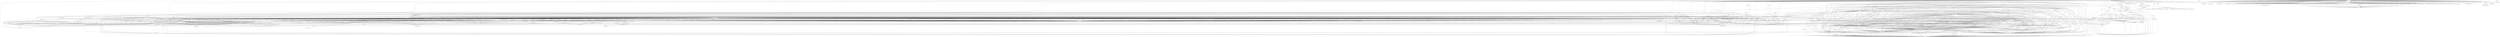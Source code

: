 digraph depends {
    node [shape=plaintext]
"angstrom-feed-configs" -> "opkg" [style=dotted]
"angstrom-packagegroup-boot" -> "angstrom-version"
"angstrom-packagegroup-boot" -> "packagegroup-boot"
"avahi-daemon" -> "base-files"
"avahi-daemon" -> "base-passwd"
"avahi-daemon" -> "libavahi-common3"
"avahi-daemon" -> "libavahi-core7"
"avahi-daemon" -> "libcap2"
"avahi-daemon" -> "libdaemon0"
"avahi-daemon" -> "libdbus-1-3"
"avahi-daemon" -> "libexpat1"
"avahi-daemon" -> "libnss-mdns" [style=dotted]
"avahi-daemon" -> "shadow"
"avahi-utils" -> "libavahi-client3"
"avahi-utils" -> "libavahi-common3"
"bash" -> "base-files"
"bash" -> "libtinfo5"
"bash" -> "update-alternatives-opkg"
"bluez5" -> "libdbus-1-3"
"bluez5" -> "libglib-2.0-0"
"bluez5" -> "libreadline7"
"bluez5" -> "libudev1"
"busybox" -> "busybox-syslog" [style=dotted]
"busybox" -> "busybox-udhcpc" [style=dotted]
"busybox" -> "update-alternatives-opkg"
"ca-certificates" -> "openssl"
"coreutils" -> "libattr1"
"coreutils" -> "libcap2"
"coreutils" -> "libgmp10"
"coreutils" -> "update-alternatives-opkg"
"cpio" -> "update-alternatives-opkg"
"cpufreq-tweaks" -> "cpufrequtils"
"curl" -> "libcurl4"
"dbus-1" -> "base-files"
"dbus-1" -> "base-passwd"
"dbus-1" -> "libdbus-1-3"
"dbus-1" -> "libexpat1"
"dbus-1" -> "libsystemd0"
"dbus-1" -> "libx11-6"
"dbus-1" -> "shadow"
"dracut" -> "bash"
"dracut" -> "busybox" [style=dotted]
"dracut" -> "coreutils" [style=dotted]
"dracut" -> "cpio"
"dracut" -> "findutils"
"dracut" -> "kernel-modules" [style=dotted]
"dracut" -> "ldd"
"dracut" -> "libkmod2"
"dracut" -> "systemd"
"dracut" -> "util-linux"
"dracut" -> "util-linux-blkid"
"dracut" -> "util-linux-getopt"
"e2fsprogs-e2fsck" -> "libblkid1"
"e2fsprogs-e2fsck" -> "libcom-err2"
"e2fsprogs-e2fsck" -> "libe2p2"
"e2fsprogs-e2fsck" -> "libext2fs2"
"e2fsprogs-e2fsck" -> "libuuid1"
"findutils" -> "update-alternatives-opkg"
"fixmac" -> "ranpwd"
"glibc-gconv-ibm850" -> "glibc-gconv"
"glibc-gconv-unicode" -> "glibc-gconv"
"glibc-gconv-utf-32" -> "glibc-gconv"
"glibc-localedata-en-gb" -> "glibc-localedata-en-us"
"glibc-localedata-en-gb" -> "glibc-localedata-i18n"
"glibc-localedata-en-gb" -> "glibc-localedata-iso14651-t1"
"glibc-localedata-en-gb" -> "glibc-localedata-translit-combining"
"glibc-localedata-en-us" -> "glibc-localedata-en-gb"
"glibc-localedata-en-us" -> "glibc-localedata-iso14651-t1"
"glibc-localedata-i18n" -> "glibc-localedata-iso14651-t1"
"glibc-localedata-i18n" -> "glibc-localedata-translit-neutral"
"glibc-localedata-iso14651-t1" -> "glibc-localedata-iso14651-t1-common"
"glibc-localedata-translit-neutral" -> "glibc-localedata-translit-circle"
"glibc-localedata-translit-neutral" -> "glibc-localedata-translit-cjk-compat"
"glibc-localedata-translit-neutral" -> "glibc-localedata-translit-compat"
"glibc-localedata-translit-neutral" -> "glibc-localedata-translit-font"
"glibc-localedata-translit-neutral" -> "glibc-localedata-translit-fraction"
"glibc-localedata-translit-neutral" -> "glibc-localedata-translit-narrow"
"glibc-localedata-translit-neutral" -> "glibc-localedata-translit-small"
"glibc-localedata-translit-neutral" -> "glibc-localedata-translit-wide"
"htop" -> "libncursesw5"
"htop" -> "libtinfo5"
"htop" -> "ncurses-terminfo"
"iptables" -> "kernel-module-iptable-filter" [style=dotted]
"iptables" -> "kernel-module-iptable-nat" [style=dotted]
"iptables" -> "kernel-module-ip-tables" [style=dotted]
"iptables" -> "kernel-module-ipt-masquerade" [style=dotted]
"iptables" -> "kernel-module-nf-conntrack-ipv4" [style=dotted]
"iptables" -> "kernel-module-nf-conntrack" [style=dotted]
"iptables" -> "kernel-module-nf-defrag-ipv4" [style=dotted]
"iptables" -> "kernel-module-nf-nat" [style=dotted]
"iptables" -> "kernel-module-x-tables" [style=dotted]
"iw" -> "libnl-3-200"
"iw" -> "libnl-genl-3-200"
"kernel-module-8021q-4.16.0" -> "kernel-module-garp-4.16.0"
"kernel-module-8021q-4.16.0" -> "kernel-module-mrp-4.16.0"
"kernel-module-adv7511-4.16.0" -> "kernel-module-cec-4.16.0"
"kernel-module-asix-4.16.0" -> "kernel-module-usbnet-4.16.0"
"kernel-module-authencesn-4.16.0" -> "kernel-module-authenc-4.16.0"
"kernel-module-ax88179-178a-4.16.0" -> "kernel-module-usbnet-4.16.0"
"kernel-module-bluetooth-4.16.0" -> "kernel-module-ecdh-generic-4.16.0"
"kernel-module-bluetooth-4.16.0" -> "kernel-module-rfkill-4.16.0"
"kernel-module-brcmfmac-4.16.0" -> "kernel-module-brcmutil-4.16.0"
"kernel-module-brcmfmac-4.16.0" -> "kernel-module-cfg80211-4.16.0"
"kernel-module-bridge-4.16.0" -> "kernel-module-ipv6-4.16.0"
"kernel-module-bridge-4.16.0" -> "kernel-module-llc-4.16.0"
"kernel-module-bridge-4.16.0" -> "kernel-module-stp-4.16.0"
"kernel-module-br-netfilter-4.16.0" -> "kernel-module-bridge-4.16.0"
"kernel-module-btrfs-4.16.0" -> "kernel-module-lzo-compress-4.16.0"
"kernel-module-btrfs-4.16.0" -> "kernel-module-raid6-pq-4.16.0"
"kernel-module-btrfs-4.16.0" -> "kernel-module-xor-4.16.0"
"kernel-module-btrfs-4.16.0" -> "kernel-module-zlib-deflate-4.16.0"
"kernel-module-btrfs-4.16.0" -> "kernel-module-zstd-compress-4.16.0"
"kernel-module-btrfs-4.16.0" -> "kernel-module-zstd-decompress-4.16.0"
"kernel-module-cdc-ether-4.16.0" -> "kernel-module-usbnet-4.16.0"
"kernel-module-cdc-ncm-4.16.0" -> "kernel-module-usbnet-4.16.0"
"kernel-module-cdc-subset-4.16.0" -> "kernel-module-usbnet-4.16.0"
"kernel-module-cfg80211-4.16.0" -> "kernel-module-rfkill-4.16.0"
"kernel-module-cuse-4.16.0" -> "kernel-module-fuse-4.16.0"
"kernel-module-dm9601-4.16.0" -> "kernel-module-usbnet-4.16.0"
"kernel-module-garp-4.16.0" -> "kernel-module-llc-4.16.0"
"kernel-module-garp-4.16.0" -> "kernel-module-stp-4.16.0"
"kernel-module-hci-uart-4.16.0" -> "kernel-module-bluetooth-4.16.0"
"kernel-module-hidp-4.16.0" -> "kernel-module-bluetooth-4.16.0"
"kernel-module-ip6table-filter-4.16.0" -> "kernel-module-ip6-tables-4.16.0"
"kernel-module-ip6table-filter-4.16.0" -> "kernel-module-x-tables-4.16.0"
"kernel-module-ip6table-mangle-4.16.0" -> "kernel-module-ip6-tables-4.16.0"
"kernel-module-ip6table-mangle-4.16.0" -> "kernel-module-ipv6-4.16.0"
"kernel-module-ip6table-mangle-4.16.0" -> "kernel-module-x-tables-4.16.0"
"kernel-module-ip6table-nat-4.16.0" -> "kernel-module-ip6-tables-4.16.0"
"kernel-module-ip6table-nat-4.16.0" -> "kernel-module-nf-nat-ipv6-4.16.0"
"kernel-module-ip6-tables-4.16.0" -> "kernel-module-x-tables-4.16.0"
"kernel-module-ip6t-masquerade-4.16.0" -> "kernel-module-nf-conntrack-4.16.0"
"kernel-module-ip6t-masquerade-4.16.0" -> "kernel-module-nf-nat-masquerade-ipv6-4.16.0"
"kernel-module-ip6t-masquerade-4.16.0" -> "kernel-module-x-tables-4.16.0"
"kernel-module-ip6t-reject-4.16.0" -> "kernel-module-nf-reject-ipv6-4.16.0"
"kernel-module-ip6t-reject-4.16.0" -> "kernel-module-x-tables-4.16.0"
"kernel-module-iptable-filter-4.16.0" -> "kernel-module-ip-tables-4.16.0"
"kernel-module-iptable-filter-4.16.0" -> "kernel-module-x-tables-4.16.0"
"kernel-module-iptable-mangle-4.16.0" -> "kernel-module-ip-tables-4.16.0"
"kernel-module-iptable-mangle-4.16.0" -> "kernel-module-x-tables-4.16.0"
"kernel-module-iptable-nat-4.16.0" -> "kernel-module-ip-tables-4.16.0"
"kernel-module-iptable-nat-4.16.0" -> "kernel-module-nf-nat-ipv4-4.16.0"
"kernel-module-ip-tables-4.16.0" -> "kernel-module-x-tables-4.16.0"
"kernel-module-ipt-masquerade-4.16.0" -> "kernel-module-nf-conntrack-4.16.0"
"kernel-module-ipt-masquerade-4.16.0" -> "kernel-module-nf-nat-masquerade-ipv4-4.16.0"
"kernel-module-ipt-masquerade-4.16.0" -> "kernel-module-x-tables-4.16.0"
"kernel-module-ipt-reject-4.16.0" -> "kernel-module-nf-reject-ipv4-4.16.0"
"kernel-module-ipt-reject-4.16.0" -> "kernel-module-x-tables-4.16.0"
"kernel-module-ir-jvc-decoder-4.16.0" -> "kernel-module-rc-core-4.16.0"
"kernel-module-ir-kbd-i2c-4.16.0" -> "kernel-module-rc-core-4.16.0"
"kernel-module-ir-mce-kbd-decoder-4.16.0" -> "kernel-module-rc-core-4.16.0"
"kernel-module-ir-nec-decoder-4.16.0" -> "kernel-module-rc-core-4.16.0"
"kernel-module-ir-rc5-decoder-4.16.0" -> "kernel-module-rc-core-4.16.0"
"kernel-module-ir-rc6-decoder-4.16.0" -> "kernel-module-rc-core-4.16.0"
"kernel-module-ir-sanyo-decoder-4.16.0" -> "kernel-module-rc-core-4.16.0"
"kernel-module-ir-sharp-decoder-4.16.0" -> "kernel-module-rc-core-4.16.0"
"kernel-module-ir-sony-decoder-4.16.0" -> "kernel-module-rc-core-4.16.0"
"kernel-module-ir-xmp-decoder-4.16.0" -> "kernel-module-rc-core-4.16.0"
"kernel-module-lima-4.16.0" -> "kernel-module-gpu-sched-4.16.0"
"kernel-module-mac80211-4.16.0" -> "kernel-module-cfg80211-4.16.0"
"kernel-module-macvtap-4.16.0" -> "kernel-module-macvlan-4.16.0"
"kernel-module-macvtap-4.16.0" -> "kernel-module-tap-4.16.0"
"kernel-module-mcs7830-4.16.0" -> "kernel-module-usbnet-4.16.0"
"kernel-module-meson-ir-4.16.0" -> "kernel-module-rc-core-4.16.0"
"kernel-module-meson-rng-4.16.0" -> "kernel-module-rng-core-4.16.0"
"kernel-module-net1080-4.16.0" -> "kernel-module-usbnet-4.16.0"
"kernel-module-nf-conntrack-4.16.0" -> "kernel-module-libcrc32c-4.16.0"
"kernel-module-nf-conntrack-ipv4-4.16.0" -> "kernel-module-nf-conntrack-4.16.0"
"kernel-module-nf-conntrack-ipv4-4.16.0" -> "kernel-module-nf-defrag-ipv4-4.16.0"
"kernel-module-nf-conntrack-ipv6-4.16.0" -> "kernel-module-ipv6-4.16.0"
"kernel-module-nf-conntrack-ipv6-4.16.0" -> "kernel-module-nf-conntrack-4.16.0"
"kernel-module-nf-conntrack-ipv6-4.16.0" -> "kernel-module-nf-defrag-ipv6-4.16.0"
"kernel-module-nf-defrag-ipv6-4.16.0" -> "kernel-module-ipv6-4.16.0"
"kernel-module-nf-log-ipv4-4.16.0" -> "kernel-module-nf-log-common-4.16.0"
"kernel-module-nf-log-ipv6-4.16.0" -> "kernel-module-nf-log-common-4.16.0"
"kernel-module-nf-nat-4.16.0" -> "kernel-module-libcrc32c-4.16.0"
"kernel-module-nf-nat-4.16.0" -> "kernel-module-nf-conntrack-4.16.0"
"kernel-module-nf-nat-ipv4-4.16.0" -> "kernel-module-nf-conntrack-4.16.0"
"kernel-module-nf-nat-ipv4-4.16.0" -> "kernel-module-nf-nat-4.16.0"
"kernel-module-nf-nat-ipv6-4.16.0" -> "kernel-module-ipv6-4.16.0"
"kernel-module-nf-nat-ipv6-4.16.0" -> "kernel-module-nf-conntrack-4.16.0"
"kernel-module-nf-nat-ipv6-4.16.0" -> "kernel-module-nf-nat-4.16.0"
"kernel-module-nf-nat-masquerade-ipv4-4.16.0" -> "kernel-module-nf-conntrack-4.16.0"
"kernel-module-nf-nat-masquerade-ipv4-4.16.0" -> "kernel-module-nf-nat-4.16.0"
"kernel-module-nf-nat-masquerade-ipv6-4.16.0" -> "kernel-module-ipv6-4.16.0"
"kernel-module-nf-nat-masquerade-ipv6-4.16.0" -> "kernel-module-nf-conntrack-4.16.0"
"kernel-module-nf-nat-masquerade-ipv6-4.16.0" -> "kernel-module-nf-nat-4.16.0"
"kernel-module-nf-reject-ipv6-4.16.0" -> "kernel-module-ipv6-4.16.0"
"kernel-module-p8022-4.16.0" -> "kernel-module-llc-4.16.0"
"kernel-module-plusb-4.16.0" -> "kernel-module-usbnet-4.16.0"
"kernel-module-psnap-4.16.0" -> "kernel-module-llc-4.16.0"
"kernel-module-rc-adstech-dvb-t-pci-4.16.0" -> "kernel-module-rc-core-4.16.0"
"kernel-module-rc-alink-dtu-m-4.16.0" -> "kernel-module-rc-core-4.16.0"
"kernel-module-rc-anysee-4.16.0" -> "kernel-module-rc-core-4.16.0"
"kernel-module-rc-apac-viewcomp-4.16.0" -> "kernel-module-rc-core-4.16.0"
"kernel-module-rc-astrometa-t2hybrid-4.16.0" -> "kernel-module-rc-core-4.16.0"
"kernel-module-rc-asus-pc39-4.16.0" -> "kernel-module-rc-core-4.16.0"
"kernel-module-rc-asus-ps3-100-4.16.0" -> "kernel-module-rc-core-4.16.0"
"kernel-module-rc-ati-tv-wonder-hd-600-4.16.0" -> "kernel-module-rc-core-4.16.0"
"kernel-module-rc-ati-x10-4.16.0" -> "kernel-module-rc-core-4.16.0"
"kernel-module-rc-avermedia-4.16.0" -> "kernel-module-rc-core-4.16.0"
"kernel-module-rc-avermedia-a16d-4.16.0" -> "kernel-module-rc-core-4.16.0"
"kernel-module-rc-avermedia-cardbus-4.16.0" -> "kernel-module-rc-core-4.16.0"
"kernel-module-rc-avermedia-dvbt-4.16.0" -> "kernel-module-rc-core-4.16.0"
"kernel-module-rc-avermedia-m135a-4.16.0" -> "kernel-module-rc-core-4.16.0"
"kernel-module-rc-avermedia-m733a-rm-k6-4.16.0" -> "kernel-module-rc-core-4.16.0"
"kernel-module-rc-avermedia-rm-ks-4.16.0" -> "kernel-module-rc-core-4.16.0"
"kernel-module-rc-avertv-303-4.16.0" -> "kernel-module-rc-core-4.16.0"
"kernel-module-rc-azurewave-ad-tu700-4.16.0" -> "kernel-module-rc-core-4.16.0"
"kernel-module-rc-behold-4.16.0" -> "kernel-module-rc-core-4.16.0"
"kernel-module-rc-behold-columbus-4.16.0" -> "kernel-module-rc-core-4.16.0"
"kernel-module-rc-budget-ci-old-4.16.0" -> "kernel-module-rc-core-4.16.0"
"kernel-module-rc-cec-4.16.0" -> "kernel-module-rc-core-4.16.0"
"kernel-module-rc-cinergy-1400-4.16.0" -> "kernel-module-rc-core-4.16.0"
"kernel-module-rc-cinergy-4.16.0" -> "kernel-module-rc-core-4.16.0"
"kernel-module-rc-d680-dmb-4.16.0" -> "kernel-module-rc-core-4.16.0"
"kernel-module-rc-delock-61959-4.16.0" -> "kernel-module-rc-core-4.16.0"
"kernel-module-rc-dib0700-nec-4.16.0" -> "kernel-module-rc-core-4.16.0"
"kernel-module-rc-dib0700-rc5-4.16.0" -> "kernel-module-rc-core-4.16.0"
"kernel-module-rc-digitalnow-tinytwin-4.16.0" -> "kernel-module-rc-core-4.16.0"
"kernel-module-rc-digittrade-4.16.0" -> "kernel-module-rc-core-4.16.0"
"kernel-module-rc-dm1105-nec-4.16.0" -> "kernel-module-rc-core-4.16.0"
"kernel-module-rc-dntv-live-dvb-t-4.16.0" -> "kernel-module-rc-core-4.16.0"
"kernel-module-rc-dntv-live-dvbt-pro-4.16.0" -> "kernel-module-rc-core-4.16.0"
"kernel-module-rc-dtt200u-4.16.0" -> "kernel-module-rc-core-4.16.0"
"kernel-module-rc-dvbsky-4.16.0" -> "kernel-module-rc-core-4.16.0"
"kernel-module-rc-dvico-mce-4.16.0" -> "kernel-module-rc-core-4.16.0"
"kernel-module-rc-dvico-portable-4.16.0" -> "kernel-module-rc-core-4.16.0"
"kernel-module-rc-em-terratec-4.16.0" -> "kernel-module-rc-core-4.16.0"
"kernel-module-rc-encore-enltv2-4.16.0" -> "kernel-module-rc-core-4.16.0"
"kernel-module-rc-encore-enltv-4.16.0" -> "kernel-module-rc-core-4.16.0"
"kernel-module-rc-encore-enltv-fm53-4.16.0" -> "kernel-module-rc-core-4.16.0"
"kernel-module-rc-evga-indtube-4.16.0" -> "kernel-module-rc-core-4.16.0"
"kernel-module-rc-eztv-4.16.0" -> "kernel-module-rc-core-4.16.0"
"kernel-module-rc-flydvb-4.16.0" -> "kernel-module-rc-core-4.16.0"
"kernel-module-rc-flyvideo-4.16.0" -> "kernel-module-rc-core-4.16.0"
"kernel-module-rc-fusionhdtv-mce-4.16.0" -> "kernel-module-rc-core-4.16.0"
"kernel-module-rc-gadmei-rm008z-4.16.0" -> "kernel-module-rc-core-4.16.0"
"kernel-module-rc-geekbox-4.16.0" -> "kernel-module-rc-core-4.16.0"
"kernel-module-rc-genius-tvgo-a11mce-4.16.0" -> "kernel-module-rc-core-4.16.0"
"kernel-module-rc-gotview7135-4.16.0" -> "kernel-module-rc-core-4.16.0"
"kernel-module-rc-hauppauge-4.16.0" -> "kernel-module-rc-core-4.16.0"
"kernel-module-rc-hisi-poplar-4.16.0" -> "kernel-module-rc-core-4.16.0"
"kernel-module-rc-hisi-tv-demo-4.16.0" -> "kernel-module-rc-core-4.16.0"
"kernel-module-rc-imon-mce-4.16.0" -> "kernel-module-rc-core-4.16.0"
"kernel-module-rc-imon-pad-4.16.0" -> "kernel-module-rc-core-4.16.0"
"kernel-module-rc-iodata-bctv7e-4.16.0" -> "kernel-module-rc-core-4.16.0"
"kernel-module-rc-it913x-v1-4.16.0" -> "kernel-module-rc-core-4.16.0"
"kernel-module-rc-it913x-v2-4.16.0" -> "kernel-module-rc-core-4.16.0"
"kernel-module-rc-kaiomy-4.16.0" -> "kernel-module-rc-core-4.16.0"
"kernel-module-rc-kworld-315u-4.16.0" -> "kernel-module-rc-core-4.16.0"
"kernel-module-rc-kworld-pc150u-4.16.0" -> "kernel-module-rc-core-4.16.0"
"kernel-module-rc-kworld-plus-tv-analog-4.16.0" -> "kernel-module-rc-core-4.16.0"
"kernel-module-rc-leadtek-y04g0051-4.16.0" -> "kernel-module-rc-core-4.16.0"
"kernel-module-rc-lme2510-4.16.0" -> "kernel-module-rc-core-4.16.0"
"kernel-module-rc-manli-4.16.0" -> "kernel-module-rc-core-4.16.0"
"kernel-module-rc-medion-x10-4.16.0" -> "kernel-module-rc-core-4.16.0"
"kernel-module-rc-medion-x10-digitainer-4.16.0" -> "kernel-module-rc-core-4.16.0"
"kernel-module-rc-medion-x10-or2x-4.16.0" -> "kernel-module-rc-core-4.16.0"
"kernel-module-rc-msi-digivox-ii-4.16.0" -> "kernel-module-rc-core-4.16.0"
"kernel-module-rc-msi-digivox-iii-4.16.0" -> "kernel-module-rc-core-4.16.0"
"kernel-module-rc-msi-tvanywhere-4.16.0" -> "kernel-module-rc-core-4.16.0"
"kernel-module-rc-msi-tvanywhere-plus-4.16.0" -> "kernel-module-rc-core-4.16.0"
"kernel-module-rc-nebula-4.16.0" -> "kernel-module-rc-core-4.16.0"
"kernel-module-rc-nec-terratec-cinergy-xs-4.16.0" -> "kernel-module-rc-core-4.16.0"
"kernel-module-rc-norwood-4.16.0" -> "kernel-module-rc-core-4.16.0"
"kernel-module-rc-npgtech-4.16.0" -> "kernel-module-rc-core-4.16.0"
"kernel-module-rc-pctv-sedna-4.16.0" -> "kernel-module-rc-core-4.16.0"
"kernel-module-rc-pinnacle-color-4.16.0" -> "kernel-module-rc-core-4.16.0"
"kernel-module-rc-pinnacle-grey-4.16.0" -> "kernel-module-rc-core-4.16.0"
"kernel-module-rc-pinnacle-pctv-hd-4.16.0" -> "kernel-module-rc-core-4.16.0"
"kernel-module-rc-pixelview-002t-4.16.0" -> "kernel-module-rc-core-4.16.0"
"kernel-module-rc-pixelview-4.16.0" -> "kernel-module-rc-core-4.16.0"
"kernel-module-rc-pixelview-mk12-4.16.0" -> "kernel-module-rc-core-4.16.0"
"kernel-module-rc-pixelview-new-4.16.0" -> "kernel-module-rc-core-4.16.0"
"kernel-module-rc-powercolor-real-angel-4.16.0" -> "kernel-module-rc-core-4.16.0"
"kernel-module-rc-proteus-2309-4.16.0" -> "kernel-module-rc-core-4.16.0"
"kernel-module-rc-purpletv-4.16.0" -> "kernel-module-rc-core-4.16.0"
"kernel-module-rc-pv951-4.16.0" -> "kernel-module-rc-core-4.16.0"
"kernel-module-rc-rc6-mce-4.16.0" -> "kernel-module-rc-core-4.16.0"
"kernel-module-rc-real-audio-220-32-keys-4.16.0" -> "kernel-module-rc-core-4.16.0"
"kernel-module-rc-reddo-4.16.0" -> "kernel-module-rc-core-4.16.0"
"kernel-module-rc-snapstream-firefly-4.16.0" -> "kernel-module-rc-core-4.16.0"
"kernel-module-rc-streamzap-4.16.0" -> "kernel-module-rc-core-4.16.0"
"kernel-module-rc-su3000-4.16.0" -> "kernel-module-rc-core-4.16.0"
"kernel-module-rc-tango-4.16.0" -> "kernel-module-rc-core-4.16.0"
"kernel-module-rc-tbs-nec-4.16.0" -> "kernel-module-rc-core-4.16.0"
"kernel-module-rc-technisat-ts35-4.16.0" -> "kernel-module-rc-core-4.16.0"
"kernel-module-rc-technisat-usb2-4.16.0" -> "kernel-module-rc-core-4.16.0"
"kernel-module-rc-terratec-cinergy-c-pci-4.16.0" -> "kernel-module-rc-core-4.16.0"
"kernel-module-rc-terratec-cinergy-s2-hd-4.16.0" -> "kernel-module-rc-core-4.16.0"
"kernel-module-rc-terratec-cinergy-xs-4.16.0" -> "kernel-module-rc-core-4.16.0"
"kernel-module-rc-terratec-slim-2-4.16.0" -> "kernel-module-rc-core-4.16.0"
"kernel-module-rc-terratec-slim-4.16.0" -> "kernel-module-rc-core-4.16.0"
"kernel-module-rc-tevii-nec-4.16.0" -> "kernel-module-rc-core-4.16.0"
"kernel-module-rc-tivo-4.16.0" -> "kernel-module-rc-core-4.16.0"
"kernel-module-rc-total-media-in-hand-02-4.16.0" -> "kernel-module-rc-core-4.16.0"
"kernel-module-rc-total-media-in-hand-4.16.0" -> "kernel-module-rc-core-4.16.0"
"kernel-module-rc-trekstor-4.16.0" -> "kernel-module-rc-core-4.16.0"
"kernel-module-rc-tt-1500-4.16.0" -> "kernel-module-rc-core-4.16.0"
"kernel-module-rc-twinhan1027-4.16.0" -> "kernel-module-rc-core-4.16.0"
"kernel-module-rc-twinhan-dtv-cab-ci-4.16.0" -> "kernel-module-rc-core-4.16.0"
"kernel-module-rc-videomate-m1f-4.16.0" -> "kernel-module-rc-core-4.16.0"
"kernel-module-rc-videomate-s350-4.16.0" -> "kernel-module-rc-core-4.16.0"
"kernel-module-rc-videomate-tv-pvr-4.16.0" -> "kernel-module-rc-core-4.16.0"
"kernel-module-rc-winfast-4.16.0" -> "kernel-module-rc-core-4.16.0"
"kernel-module-rc-winfast-usbii-deluxe-4.16.0" -> "kernel-module-rc-core-4.16.0"
"kernel-module-rc-zx-irdec-4.16.0" -> "kernel-module-rc-core-4.16.0"
"kernel-module-sit-4.16.0" -> "kernel-module-ip-tunnel-4.16.0"
"kernel-module-sit-4.16.0" -> "kernel-module-ipv6-4.16.0"
"kernel-module-sit-4.16.0" -> "kernel-module-tunnel4-4.16.0"
"kernel-modules" -> "kernel-module-8021q-4.16.0"
"kernel-modules" -> "kernel-module-adv7511-4.16.0"
"kernel-modules" -> "kernel-module-arc4-4.16.0"
"kernel-modules" -> "kernel-module-asix-4.16.0"
"kernel-modules" -> "kernel-module-at25-4.16.0"
"kernel-modules" -> "kernel-module-authenc-4.16.0"
"kernel-modules" -> "kernel-module-authencesn-4.16.0"
"kernel-modules" -> "kernel-module-ax88179-178a-4.16.0"
"kernel-modules" -> "kernel-module-bluetooth-4.16.0"
"kernel-modules" -> "kernel-module-brcmfmac-4.16.0"
"kernel-modules" -> "kernel-module-brcmutil-4.16.0"
"kernel-modules" -> "kernel-module-bridge-4.16.0"
"kernel-modules" -> "kernel-module-br-netfilter-4.16.0"
"kernel-modules" -> "kernel-module-btrfs-4.16.0"
"kernel-modules" -> "kernel-module-ccm-4.16.0"
"kernel-modules" -> "kernel-module-cdc-ether-4.16.0"
"kernel-modules" -> "kernel-module-cdc-ncm-4.16.0"
"kernel-modules" -> "kernel-module-cdc-subset-4.16.0"
"kernel-modules" -> "kernel-module-cec-4.16.0"
"kernel-modules" -> "kernel-module-cfg80211-4.16.0"
"kernel-modules" -> "kernel-module-ch7006-4.16.0"
"kernel-modules" -> "kernel-module-cmac-4.16.0"
"kernel-modules" -> "kernel-module-crypto-engine-4.16.0"
"kernel-modules" -> "kernel-module-ctr-4.16.0"
"kernel-modules" -> "kernel-module-cuse-4.16.0"
"kernel-modules" -> "kernel-module-dm9601-4.16.0"
"kernel-modules" -> "kernel-module-dvb-core-4.16.0"
"kernel-modules" -> "kernel-module-ecb-4.16.0"
"kernel-modules" -> "kernel-module-ecdh-generic-4.16.0"
"kernel-modules" -> "kernel-module-fuse-4.16.0"
"kernel-modules" -> "kernel-module-garp-4.16.0"
"kernel-modules" -> "kernel-module-gcm-4.16.0"
"kernel-modules" -> "kernel-module-ghash-generic-4.16.0"
"kernel-modules" -> "kernel-module-gpu-sched-4.16.0"
"kernel-modules" -> "kernel-module-hci-uart-4.16.0"
"kernel-modules" -> "kernel-module-hidp-4.16.0"
"kernel-modules" -> "kernel-module-ina2xx-4.16.0"
"kernel-modules" -> "kernel-module-ip6table-filter-4.16.0"
"kernel-modules" -> "kernel-module-ip6table-mangle-4.16.0"
"kernel-modules" -> "kernel-module-ip6table-nat-4.16.0"
"kernel-modules" -> "kernel-module-ip6-tables-4.16.0"
"kernel-modules" -> "kernel-module-ip6t-masquerade-4.16.0"
"kernel-modules" -> "kernel-module-ip6t-reject-4.16.0"
"kernel-modules" -> "kernel-module-iptable-filter-4.16.0"
"kernel-modules" -> "kernel-module-iptable-mangle-4.16.0"
"kernel-modules" -> "kernel-module-iptable-nat-4.16.0"
"kernel-modules" -> "kernel-module-ip-tables-4.16.0"
"kernel-modules" -> "kernel-module-ipt-masquerade-4.16.0"
"kernel-modules" -> "kernel-module-ipt-reject-4.16.0"
"kernel-modules" -> "kernel-module-ip-tunnel-4.16.0"
"kernel-modules" -> "kernel-module-ipv6-4.16.0"
"kernel-modules" -> "kernel-module-ir-jvc-decoder-4.16.0"
"kernel-modules" -> "kernel-module-ir-kbd-i2c-4.16.0"
"kernel-modules" -> "kernel-module-ir-mce-kbd-decoder-4.16.0"
"kernel-modules" -> "kernel-module-ir-nec-decoder-4.16.0"
"kernel-modules" -> "kernel-module-ir-rc5-decoder-4.16.0"
"kernel-modules" -> "kernel-module-ir-rc6-decoder-4.16.0"
"kernel-modules" -> "kernel-module-ir-sanyo-decoder-4.16.0"
"kernel-modules" -> "kernel-module-ir-sharp-decoder-4.16.0"
"kernel-modules" -> "kernel-module-ir-sony-decoder-4.16.0"
"kernel-modules" -> "kernel-module-ir-xmp-decoder-4.16.0"
"kernel-modules" -> "kernel-module-libcrc32c-4.16.0"
"kernel-modules" -> "kernel-module-lima-4.16.0"
"kernel-modules" -> "kernel-module-llc-4.16.0"
"kernel-modules" -> "kernel-module-lm90-4.16.0"
"kernel-modules" -> "kernel-module-lzo-compress-4.16.0"
"kernel-modules" -> "kernel-module-mac80211-4.16.0"
"kernel-modules" -> "kernel-module-macvlan-4.16.0"
"kernel-modules" -> "kernel-module-macvtap-4.16.0"
"kernel-modules" -> "kernel-module-mc44s803-4.16.0"
"kernel-modules" -> "kernel-module-mcs7830-4.16.0"
"kernel-modules" -> "kernel-module-media-4.16.0"
"kernel-modules" -> "kernel-module-meson-gxbb-wdt-4.16.0"
"kernel-modules" -> "kernel-module-meson-ir-4.16.0"
"kernel-modules" -> "kernel-module-meson-rng-4.16.0"
"kernel-modules" -> "kernel-module-meson-wdt-4.16.0"
"kernel-modules" -> "kernel-module-mrp-4.16.0"
"kernel-modules" -> "kernel-module-mt20xx-4.16.0"
"kernel-modules" -> "kernel-module-nbd-4.16.0"
"kernel-modules" -> "kernel-module-net1080-4.16.0"
"kernel-modules" -> "kernel-module-nf-conntrack-4.16.0"
"kernel-modules" -> "kernel-module-nf-conntrack-ipv4-4.16.0"
"kernel-modules" -> "kernel-module-nf-conntrack-ipv6-4.16.0"
"kernel-modules" -> "kernel-module-nf-defrag-ipv4-4.16.0"
"kernel-modules" -> "kernel-module-nf-defrag-ipv6-4.16.0"
"kernel-modules" -> "kernel-module-nf-log-common-4.16.0"
"kernel-modules" -> "kernel-module-nf-log-ipv4-4.16.0"
"kernel-modules" -> "kernel-module-nf-log-ipv6-4.16.0"
"kernel-modules" -> "kernel-module-nf-nat-4.16.0"
"kernel-modules" -> "kernel-module-nf-nat-ipv4-4.16.0"
"kernel-modules" -> "kernel-module-nf-nat-ipv6-4.16.0"
"kernel-modules" -> "kernel-module-nf-nat-masquerade-ipv4-4.16.0"
"kernel-modules" -> "kernel-module-nf-nat-masquerade-ipv6-4.16.0"
"kernel-modules" -> "kernel-module-nf-reject-ipv4-4.16.0"
"kernel-modules" -> "kernel-module-nf-reject-ipv6-4.16.0"
"kernel-modules" -> "kernel-module-nfs-layout-flexfiles-4.16.0"
"kernel-modules" -> "kernel-module-overlay-4.16.0"
"kernel-modules" -> "kernel-module-p8022-4.16.0"
"kernel-modules" -> "kernel-module-pegasus-4.16.0"
"kernel-modules" -> "kernel-module-plusb-4.16.0"
"kernel-modules" -> "kernel-module-psnap-4.16.0"
"kernel-modules" -> "kernel-module-pwm-meson-4.16.0"
"kernel-modules" -> "kernel-module-r8152-4.16.0"
"kernel-modules" -> "kernel-module-raid6-pq-4.16.0"
"kernel-modules" -> "kernel-module-rc-adstech-dvb-t-pci-4.16.0"
"kernel-modules" -> "kernel-module-rc-alink-dtu-m-4.16.0"
"kernel-modules" -> "kernel-module-rc-anysee-4.16.0"
"kernel-modules" -> "kernel-module-rc-apac-viewcomp-4.16.0"
"kernel-modules" -> "kernel-module-rc-astrometa-t2hybrid-4.16.0"
"kernel-modules" -> "kernel-module-rc-asus-pc39-4.16.0"
"kernel-modules" -> "kernel-module-rc-asus-ps3-100-4.16.0"
"kernel-modules" -> "kernel-module-rc-ati-tv-wonder-hd-600-4.16.0"
"kernel-modules" -> "kernel-module-rc-ati-x10-4.16.0"
"kernel-modules" -> "kernel-module-rc-avermedia-4.16.0"
"kernel-modules" -> "kernel-module-rc-avermedia-a16d-4.16.0"
"kernel-modules" -> "kernel-module-rc-avermedia-cardbus-4.16.0"
"kernel-modules" -> "kernel-module-rc-avermedia-dvbt-4.16.0"
"kernel-modules" -> "kernel-module-rc-avermedia-m135a-4.16.0"
"kernel-modules" -> "kernel-module-rc-avermedia-m733a-rm-k6-4.16.0"
"kernel-modules" -> "kernel-module-rc-avermedia-rm-ks-4.16.0"
"kernel-modules" -> "kernel-module-rc-avertv-303-4.16.0"
"kernel-modules" -> "kernel-module-rc-azurewave-ad-tu700-4.16.0"
"kernel-modules" -> "kernel-module-rc-behold-4.16.0"
"kernel-modules" -> "kernel-module-rc-behold-columbus-4.16.0"
"kernel-modules" -> "kernel-module-rc-budget-ci-old-4.16.0"
"kernel-modules" -> "kernel-module-rc-cec-4.16.0"
"kernel-modules" -> "kernel-module-rc-cinergy-1400-4.16.0"
"kernel-modules" -> "kernel-module-rc-cinergy-4.16.0"
"kernel-modules" -> "kernel-module-rc-core-4.16.0"
"kernel-modules" -> "kernel-module-rc-d680-dmb-4.16.0"
"kernel-modules" -> "kernel-module-rc-delock-61959-4.16.0"
"kernel-modules" -> "kernel-module-rc-dib0700-nec-4.16.0"
"kernel-modules" -> "kernel-module-rc-dib0700-rc5-4.16.0"
"kernel-modules" -> "kernel-module-rc-digitalnow-tinytwin-4.16.0"
"kernel-modules" -> "kernel-module-rc-digittrade-4.16.0"
"kernel-modules" -> "kernel-module-rc-dm1105-nec-4.16.0"
"kernel-modules" -> "kernel-module-rc-dntv-live-dvb-t-4.16.0"
"kernel-modules" -> "kernel-module-rc-dntv-live-dvbt-pro-4.16.0"
"kernel-modules" -> "kernel-module-rc-dtt200u-4.16.0"
"kernel-modules" -> "kernel-module-rc-dvbsky-4.16.0"
"kernel-modules" -> "kernel-module-rc-dvico-mce-4.16.0"
"kernel-modules" -> "kernel-module-rc-dvico-portable-4.16.0"
"kernel-modules" -> "kernel-module-rc-em-terratec-4.16.0"
"kernel-modules" -> "kernel-module-rc-encore-enltv2-4.16.0"
"kernel-modules" -> "kernel-module-rc-encore-enltv-4.16.0"
"kernel-modules" -> "kernel-module-rc-encore-enltv-fm53-4.16.0"
"kernel-modules" -> "kernel-module-rc-evga-indtube-4.16.0"
"kernel-modules" -> "kernel-module-rc-eztv-4.16.0"
"kernel-modules" -> "kernel-module-rc-flydvb-4.16.0"
"kernel-modules" -> "kernel-module-rc-flyvideo-4.16.0"
"kernel-modules" -> "kernel-module-rc-fusionhdtv-mce-4.16.0"
"kernel-modules" -> "kernel-module-rc-gadmei-rm008z-4.16.0"
"kernel-modules" -> "kernel-module-rc-geekbox-4.16.0"
"kernel-modules" -> "kernel-module-rc-genius-tvgo-a11mce-4.16.0"
"kernel-modules" -> "kernel-module-rc-gotview7135-4.16.0"
"kernel-modules" -> "kernel-module-rc-hauppauge-4.16.0"
"kernel-modules" -> "kernel-module-rc-hisi-poplar-4.16.0"
"kernel-modules" -> "kernel-module-rc-hisi-tv-demo-4.16.0"
"kernel-modules" -> "kernel-module-rc-imon-mce-4.16.0"
"kernel-modules" -> "kernel-module-rc-imon-pad-4.16.0"
"kernel-modules" -> "kernel-module-rc-iodata-bctv7e-4.16.0"
"kernel-modules" -> "kernel-module-rc-it913x-v1-4.16.0"
"kernel-modules" -> "kernel-module-rc-it913x-v2-4.16.0"
"kernel-modules" -> "kernel-module-rc-kaiomy-4.16.0"
"kernel-modules" -> "kernel-module-rc-kworld-315u-4.16.0"
"kernel-modules" -> "kernel-module-rc-kworld-pc150u-4.16.0"
"kernel-modules" -> "kernel-module-rc-kworld-plus-tv-analog-4.16.0"
"kernel-modules" -> "kernel-module-rc-leadtek-y04g0051-4.16.0"
"kernel-modules" -> "kernel-module-rc-lme2510-4.16.0"
"kernel-modules" -> "kernel-module-rc-manli-4.16.0"
"kernel-modules" -> "kernel-module-rc-medion-x10-4.16.0"
"kernel-modules" -> "kernel-module-rc-medion-x10-digitainer-4.16.0"
"kernel-modules" -> "kernel-module-rc-medion-x10-or2x-4.16.0"
"kernel-modules" -> "kernel-module-rc-msi-digivox-ii-4.16.0"
"kernel-modules" -> "kernel-module-rc-msi-digivox-iii-4.16.0"
"kernel-modules" -> "kernel-module-rc-msi-tvanywhere-4.16.0"
"kernel-modules" -> "kernel-module-rc-msi-tvanywhere-plus-4.16.0"
"kernel-modules" -> "kernel-module-rc-nebula-4.16.0"
"kernel-modules" -> "kernel-module-rc-nec-terratec-cinergy-xs-4.16.0"
"kernel-modules" -> "kernel-module-rc-norwood-4.16.0"
"kernel-modules" -> "kernel-module-rc-npgtech-4.16.0"
"kernel-modules" -> "kernel-module-rc-pctv-sedna-4.16.0"
"kernel-modules" -> "kernel-module-rc-pinnacle-color-4.16.0"
"kernel-modules" -> "kernel-module-rc-pinnacle-grey-4.16.0"
"kernel-modules" -> "kernel-module-rc-pinnacle-pctv-hd-4.16.0"
"kernel-modules" -> "kernel-module-rc-pixelview-002t-4.16.0"
"kernel-modules" -> "kernel-module-rc-pixelview-4.16.0"
"kernel-modules" -> "kernel-module-rc-pixelview-mk12-4.16.0"
"kernel-modules" -> "kernel-module-rc-pixelview-new-4.16.0"
"kernel-modules" -> "kernel-module-rc-powercolor-real-angel-4.16.0"
"kernel-modules" -> "kernel-module-rc-proteus-2309-4.16.0"
"kernel-modules" -> "kernel-module-rc-purpletv-4.16.0"
"kernel-modules" -> "kernel-module-rc-pv951-4.16.0"
"kernel-modules" -> "kernel-module-rc-rc6-mce-4.16.0"
"kernel-modules" -> "kernel-module-rc-real-audio-220-32-keys-4.16.0"
"kernel-modules" -> "kernel-module-rc-reddo-4.16.0"
"kernel-modules" -> "kernel-module-rc-snapstream-firefly-4.16.0"
"kernel-modules" -> "kernel-module-rc-streamzap-4.16.0"
"kernel-modules" -> "kernel-module-rc-su3000-4.16.0"
"kernel-modules" -> "kernel-module-rc-tango-4.16.0"
"kernel-modules" -> "kernel-module-rc-tbs-nec-4.16.0"
"kernel-modules" -> "kernel-module-rc-technisat-ts35-4.16.0"
"kernel-modules" -> "kernel-module-rc-technisat-usb2-4.16.0"
"kernel-modules" -> "kernel-module-rc-terratec-cinergy-c-pci-4.16.0"
"kernel-modules" -> "kernel-module-rc-terratec-cinergy-s2-hd-4.16.0"
"kernel-modules" -> "kernel-module-rc-terratec-cinergy-xs-4.16.0"
"kernel-modules" -> "kernel-module-rc-terratec-slim-2-4.16.0"
"kernel-modules" -> "kernel-module-rc-terratec-slim-4.16.0"
"kernel-modules" -> "kernel-module-rc-tevii-nec-4.16.0"
"kernel-modules" -> "kernel-module-rc-tivo-4.16.0"
"kernel-modules" -> "kernel-module-rc-total-media-in-hand-02-4.16.0"
"kernel-modules" -> "kernel-module-rc-total-media-in-hand-4.16.0"
"kernel-modules" -> "kernel-module-rc-trekstor-4.16.0"
"kernel-modules" -> "kernel-module-rc-tt-1500-4.16.0"
"kernel-modules" -> "kernel-module-rc-twinhan1027-4.16.0"
"kernel-modules" -> "kernel-module-rc-twinhan-dtv-cab-ci-4.16.0"
"kernel-modules" -> "kernel-module-rc-videomate-m1f-4.16.0"
"kernel-modules" -> "kernel-module-rc-videomate-s350-4.16.0"
"kernel-modules" -> "kernel-module-rc-videomate-tv-pvr-4.16.0"
"kernel-modules" -> "kernel-module-rc-winfast-4.16.0"
"kernel-modules" -> "kernel-module-rc-winfast-usbii-deluxe-4.16.0"
"kernel-modules" -> "kernel-module-rc-zx-irdec-4.16.0"
"kernel-modules" -> "kernel-module-realtek-4.16.0"
"kernel-modules" -> "kernel-module-rfkill-4.16.0"
"kernel-modules" -> "kernel-module-rng-core-4.16.0"
"kernel-modules" -> "kernel-module-rtc-rk808-4.16.0"
"kernel-modules" -> "kernel-module-rtl8150-4.16.0"
"kernel-modules" -> "kernel-module-seqiv-4.16.0"
"kernel-modules" -> "kernel-module-sil164-4.16.0"
"kernel-modules" -> "kernel-module-sit-4.16.0"
"kernel-modules" -> "kernel-module-smsc75xx-4.16.0"
"kernel-modules" -> "kernel-module-smsc95xx-4.16.0"
"kernel-modules" -> "kernel-module-spidev-4.16.0"
"kernel-modules" -> "kernel-module-spi-meson-spifc-4.16.0"
"kernel-modules" -> "kernel-module-sr9800-4.16.0"
"kernel-modules" -> "kernel-module-stp-4.16.0"
"kernel-modules" -> "kernel-module-tap-4.16.0"
"kernel-modules" -> "kernel-module-tda18271-4.16.0"
"kernel-modules" -> "kernel-module-tda827x-4.16.0"
"kernel-modules" -> "kernel-module-tda8290-4.16.0"
"kernel-modules" -> "kernel-module-tda9887-4.16.0"
"kernel-modules" -> "kernel-module-tuner-simple-4.16.0"
"kernel-modules" -> "kernel-module-tuner-types-4.16.0"
"kernel-modules" -> "kernel-module-tuner-xc2028-4.16.0"
"kernel-modules" -> "kernel-module-tunnel4-4.16.0"
"kernel-modules" -> "kernel-module-usbnet-4.16.0"
"kernel-modules" -> "kernel-module-v4l2-common-4.16.0"
"kernel-modules" -> "kernel-module-v4l2-dv-timings-4.16.0"
"kernel-modules" -> "kernel-module-veth-4.16.0"
"kernel-modules" -> "kernel-module-videodev-4.16.0"
"kernel-modules" -> "kernel-module-virtio-crypto-4.16.0"
"kernel-modules" -> "kernel-module-wl18xx-4.16.0"
"kernel-modules" -> "kernel-module-wlcore-4.16.0"
"kernel-modules" -> "kernel-module-wlcore-sdio-4.16.0"
"kernel-modules" -> "kernel-module-xc4000-4.16.0"
"kernel-modules" -> "kernel-module-xc5000-4.16.0"
"kernel-modules" -> "kernel-module-xen-privcmd-4.16.0"
"kernel-modules" -> "kernel-module-xfrm6-mode-beet-4.16.0"
"kernel-modules" -> "kernel-module-xfrm6-mode-transport-4.16.0"
"kernel-modules" -> "kernel-module-xfrm6-mode-tunnel-4.16.0"
"kernel-modules" -> "kernel-module-xor-4.16.0"
"kernel-modules" -> "kernel-module-x-tables-4.16.0"
"kernel-modules" -> "kernel-module-xt-addrtype-4.16.0"
"kernel-modules" -> "kernel-module-xt-checksum-4.16.0"
"kernel-modules" -> "kernel-module-xt-conntrack-4.16.0"
"kernel-modules" -> "kernel-module-xt-log-4.16.0"
"kernel-modules" -> "kernel-module-xt-nat-4.16.0"
"kernel-modules" -> "kernel-module-xt-tcpudp-4.16.0"
"kernel-modules" -> "kernel-module-xxhash-4.16.0"
"kernel-modules" -> "kernel-module-zaurus-4.16.0"
"kernel-modules" -> "kernel-module-zlib-deflate-4.16.0"
"kernel-modules" -> "kernel-module-zstd-compress-4.16.0"
"kernel-modules" -> "kernel-module-zstd-decompress-4.16.0"
"kernel-module-smsc75xx-4.16.0" -> "kernel-module-usbnet-4.16.0"
"kernel-module-smsc95xx-4.16.0" -> "kernel-module-usbnet-4.16.0"
"kernel-module-sr9800-4.16.0" -> "kernel-module-usbnet-4.16.0"
"kernel-module-stp-4.16.0" -> "kernel-module-llc-4.16.0"
"kernel-module-tuner-simple-4.16.0" -> "kernel-module-tuner-types-4.16.0"
"kernel-module-v4l2-common-4.16.0" -> "kernel-module-videodev-4.16.0"
"kernel-module-videodev-4.16.0" -> "kernel-module-media-4.16.0"
"kernel-module-virtio-crypto-4.16.0" -> "kernel-module-crypto-engine-4.16.0"
"kernel-module-wl18xx-4.16.0" -> "kernel-module-cfg80211-4.16.0"
"kernel-module-wl18xx-4.16.0" -> "kernel-module-mac80211-4.16.0"
"kernel-module-wl18xx-4.16.0" -> "kernel-module-wlcore-4.16.0"
"kernel-module-wlcore-4.16.0" -> "kernel-module-cfg80211-4.16.0"
"kernel-module-wlcore-4.16.0" -> "kernel-module-mac80211-4.16.0"
"kernel-module-xfrm6-mode-beet-4.16.0" -> "kernel-module-ipv6-4.16.0"
"kernel-module-xfrm6-mode-tunnel-4.16.0" -> "kernel-module-ipv6-4.16.0"
"kernel-module-xt-addrtype-4.16.0" -> "kernel-module-x-tables-4.16.0"
"kernel-module-xt-checksum-4.16.0" -> "kernel-module-x-tables-4.16.0"
"kernel-module-xt-conntrack-4.16.0" -> "kernel-module-nf-conntrack-4.16.0"
"kernel-module-xt-conntrack-4.16.0" -> "kernel-module-x-tables-4.16.0"
"kernel-module-xt-log-4.16.0" -> "kernel-module-x-tables-4.16.0"
"kernel-module-xt-nat-4.16.0" -> "kernel-module-nf-conntrack-4.16.0"
"kernel-module-xt-nat-4.16.0" -> "kernel-module-nf-nat-4.16.0"
"kernel-module-xt-nat-4.16.0" -> "kernel-module-x-tables-4.16.0"
"kernel-module-xt-tcpudp-4.16.0" -> "kernel-module-x-tables-4.16.0"
"kernel-module-zaurus-4.16.0" -> "kernel-module-cdc-ether-4.16.0"
"kernel-module-zaurus-4.16.0" -> "kernel-module-usbnet-4.16.0"
"kernel-module-zstd-compress-4.16.0" -> "kernel-module-xxhash-4.16.0"
"kernel-module-zstd-decompress-4.16.0" -> "kernel-module-xxhash-4.16.0"
"kmod" -> "libz1"
"kmod" -> "update-alternatives-opkg"
"kodi-addon-inputstream-adaptive" -> "libexpat1"
"kodi-addon-inputstream-adaptive" -> "libkodiplatform18.0"
"kodi-addon-inputstream-adaptive" -> "libstdc++6"
"kodi-addon-pvr-hts" -> "libkodiplatform18.0"
"kodi-addon-pvr-hts" -> "libstdc++6"
"kodi" -> "bluez5"
"kodi" -> "glibc-charmap-ibm850" [style=dotted]
"kodi" -> "glibc-charmap-utf-8" [style=dotted]
"kodi" -> "glibc-gconv-ibm850" [style=dotted]
"kodi" -> "glibc-gconv-unicode" [style=dotted]
"kodi" -> "glibc-gconv-utf-32" [style=dotted]
"kodi" -> "glibc-localedata-en-us" [style=dotted]
"kodi" -> "lcms"
"kodi" -> "libasound2"
"kodi" -> "libavahi-client3"
"kodi" -> "libavahi-common3"
"kodi" -> "libavcodec57"
"kodi" -> "libavfilter6"
"kodi" -> "libavformat57"
"kodi" -> "libavutil55"
"kodi" -> "libcap2"
"kodi" -> "libcdio16"
"kodi" -> "libcec" [style=dotted]
"kodi" -> "libcrypto1.0.2"
"kodi" -> "libcurl4"
"kodi" -> "libcurl4" [style=dotted]
"kodi" -> "libdbus-1-3"
"kodi" -> "libdrm2"
"kodi" -> "libegl-mesa"
"kodi" -> "libexpat1"
"kodi" -> "libfreetype6"
"kodi" -> "libfribidi0"
"kodi" -> "libgbm1"
"kodi" -> "libgles2-mesa"
"kodi" -> "libiso9660-10"
"kodi" -> "liblzo2-2"
"kodi" -> "libmicrohttpd12"
"kodi" -> "libnfs11.0.0" [style=dotted]
"kodi" -> "libpcre1"
"kodi" -> "libpcrecpp0"
"kodi" -> "libpostproc54"
"kodi" -> "libpulse0"
"kodi" -> "libpulse-mainloop-glib0"
"kodi" -> "libpulse-simple0"
"kodi" -> "libpython2.7-1.0"
"kodi" -> "libsmbclient0"
"kodi" -> "libsqlite3-0"
"kodi" -> "libssh"
"kodi" -> "libssl1.0.2"
"kodi" -> "libstdc++6"
"kodi" -> "libswresample2"
"kodi" -> "libswscale4"
"kodi" -> "libtag1"
"kodi" -> "libtinyxml2.6.2"
"kodi" -> "libudev1"
"kodi" -> "libuuid1"
"kodi" -> "libxml2"
"kodi" -> "libxslt"
"kodi" -> "libz1"
"kodi" -> "python-compression" [style=dotted]
"kodi" -> "python-ctypes" [style=dotted]
"kodi" -> "python-difflib" [style=dotted]
"kodi" -> "python-html" [style=dotted]
"kodi" -> "python-json" [style=dotted]
"kodi" -> "python-lang" [style=dotted]
"kodi" -> "python-netclient" [style=dotted]
"kodi" -> "python-re" [style=dotted]
"kodi" -> "python-shell" [style=dotted]
"kodi" -> "python-sqlite3" [style=dotted]
"kodi" -> "python" [style=dotted]
"kodi" -> "python-xmlrpc" [style=dotted]
"kodi" -> "python-zlib" [style=dotted]
"kodi" -> "tzdata-africa" [style=dotted]
"kodi" -> "tzdata-americas" [style=dotted]
"kodi" -> "tzdata-antarctica" [style=dotted]
"kodi" -> "tzdata-arctic" [style=dotted]
"kodi" -> "tzdata-asia" [style=dotted]
"kodi" -> "tzdata-atlantic" [style=dotted]
"kodi" -> "tzdata-australia" [style=dotted]
"kodi" -> "tzdata-europe" [style=dotted]
"kodi" -> "tzdata-pacific" [style=dotted]
"lcms" -> "libjpeg62"
"lcms" -> "libtiff5"
"less" -> "libtinfo5"
"less" -> "update-alternatives-opkg"
"libacl1" -> "libattr1"
"libaddns-samba4" -> "libgenrand-samba4"
"libaddns-samba4" -> "libgssapi-krb5-2"
"libaddns-samba4" -> "libndr0"
"libaddns-samba4" -> "libsamba-debug-samba4"
"libaddns-samba4" -> "libsamba-errors1"
"libaddns-samba4" -> "libsamba-util0"
"libaddns-samba4" -> "libtalloc"
"libaddns-samba4" -> "samba-common"
"libarchive" -> "libbz2-1"
"libarchive" -> "liblzma5"
"libarchive" -> "liblzo2-2"
"libarchive" -> "libxml2"
"libarchive" -> "libz1"
"libasn1util-samba4" -> "libsamba-debug-samba4"
"libasn1util-samba4" -> "libsamba-util0"
"libasn1util-samba4" -> "libtalloc"
"libasn1util-samba4" -> "samba-common"
"libasound2" -> "alsa-conf"
"libauthkrb5-samba4" -> "libauth-sam-reply-samba4"
"libauthkrb5-samba4" -> "libcom-err2"
"libauthkrb5-samba4" -> "libgssapi-krb5-2"
"libauthkrb5-samba4" -> "libk5crypto3"
"libauthkrb5-samba4" -> "libkrb5-3"
"libauthkrb5-samba4" -> "libkrb5samba-samba4"
"libauthkrb5-samba4" -> "libndr0"
"libauthkrb5-samba4" -> "libndr-krb5pac0"
"libauthkrb5-samba4" -> "libsamba-debug-samba4"
"libauthkrb5-samba4" -> "libsamba-errors1"
"libauthkrb5-samba4" -> "libsamba-sockets-samba4"
"libauthkrb5-samba4" -> "libsamba-util0"
"libauthkrb5-samba4" -> "libtalloc"
"libauthkrb5-samba4" -> "libtevent0"
"libauthkrb5-samba4" -> "libtevent-util0"
"libauthkrb5-samba4" -> "samba-common"
"libauth-sam-reply-samba4" -> "libsamba-debug-samba4"
"libauth-sam-reply-samba4" -> "libsamba-security-samba4"
"libauth-sam-reply-samba4" -> "libsamba-util0"
"libauth-sam-reply-samba4" -> "libtalloc"
"libauth-sam-reply-samba4" -> "samba-common"
"libavahi-client3" -> "libavahi-common3"
"libavahi-client3" -> "libdbus-1-3"
"libavahi-core7" -> "libavahi-common3"
"libavcodec57" -> "libavutil55"
"libavcodec57" -> "liblzma5"
"libavcodec57" -> "libswresample2"
"libavcodec57" -> "libtheora"
"libavcodec57" -> "libx264-148"
"libavcodec57" -> "libz1"
"libavfilter6" -> "libavcodec57"
"libavfilter6" -> "libavformat57"
"libavfilter6" -> "libavutil55"
"libavfilter6" -> "libpostproc54"
"libavfilter6" -> "libswresample2"
"libavfilter6" -> "libswscale4"
"libavformat57" -> "libavcodec57"
"libavformat57" -> "libavutil55"
"libavformat57" -> "libbz2-1"
"libavformat57" -> "libz1"
"libblkid1" -> "libuuid1"
"libcec" -> "kernel-module-cdc-acm" [style=dotted]
"libcec" -> "libncurses5"
"libcec" -> "libstdc++6"
"libcec" -> "libtinfo5"
"libcec" -> "libudev1"
"libcec" -> "libx11-6"
"libcec" -> "libxrandr2"
"libcharset3-samba4" -> "libsamba3-util-samba4"
"libcharset3-samba4" -> "libsamba-util0"
"libcharset3-samba4" -> "libtalloc"
"libcharset3-samba4" -> "samba-common"
"libcliauth-samba4" -> "libasn1util-samba4"
"libcliauth-samba4" -> "libbsd0"
"libcliauth-samba4" -> "libdbwrap-samba4"
"libcliauth-samba4" -> "libgenrand-samba4"
"libcliauth-samba4" -> "libndr0"
"libcliauth-samba4" -> "libndr-samba-samba4"
"libcliauth-samba4" -> "libsamba-debug-samba4"
"libcliauth-samba4" -> "libsamba-errors1"
"libcliauth-samba4" -> "libsamba-hostconfig0"
"libcliauth-samba4" -> "libsamba-security-samba4"
"libcliauth-samba4" -> "libsamba-util0"
"libcliauth-samba4" -> "libtalloc"
"libcliauth-samba4" -> "libtdb1"
"libcliauth-samba4" -> "libutil-tdb-samba4"
"libcliauth-samba4" -> "samba-common"
"libcli-cldap-samba4" -> "libasn1util-samba4"
"libcli-cldap-samba4" -> "libcli-ldap-common-samba4"
"libcli-cldap-samba4" -> "libldb"
"libcli-cldap-samba4" -> "libndr0"
"libcli-cldap-samba4" -> "libndr-nbt0"
"libcli-cldap-samba4" -> "libsamba-debug-samba4"
"libcli-cldap-samba4" -> "libsamba-errors1"
"libcli-cldap-samba4" -> "libsamba-security-samba4"
"libcli-cldap-samba4" -> "libsamba-sockets-samba4"
"libcli-cldap-samba4" -> "libsamba-util0"
"libcli-cldap-samba4" -> "libtalloc"
"libcli-cldap-samba4" -> "libtevent0"
"libcli-cldap-samba4" -> "libtevent-util0"
"libcli-cldap-samba4" -> "samba-common"
"libcli-ldap-common-samba4" -> "libasn1util-samba4"
"libcli-ldap-common-samba4" -> "libldb"
"libcli-ldap-common-samba4" -> "libndr0"
"libcli-ldap-common-samba4" -> "libsamba-debug-samba4"
"libcli-ldap-common-samba4" -> "libsamba-errors1"
"libcli-ldap-common-samba4" -> "libsamba-security-samba4"
"libcli-ldap-common-samba4" -> "libsamba-util0"
"libcli-ldap-common-samba4" -> "libtalloc"
"libcli-ldap-common-samba4" -> "samba-common"
"libcli-nbt-samba4" -> "libndr0"
"libcli-nbt-samba4" -> "libndr-nbt0"
"libcli-nbt-samba4" -> "libsamba-debug-samba4"
"libcli-nbt-samba4" -> "libsamba-errors1"
"libcli-nbt-samba4" -> "libsamba-sockets-samba4"
"libcli-nbt-samba4" -> "libsamba-util0"
"libcli-nbt-samba4" -> "libtalloc"
"libcli-nbt-samba4" -> "libtevent0"
"libcli-nbt-samba4" -> "libtevent-util0"
"libcli-nbt-samba4" -> "samba-common"
"libcli-smb-common-samba4" -> "libbsd0"
"libcli-smb-common-samba4" -> "libgenrand-samba4"
"libcli-smb-common-samba4" -> "libgensec-samba4"
"libcli-smb-common-samba4" -> "libiov-buf-samba4"
"libcli-smb-common-samba4" -> "libndr0"
"libcli-smb-common-samba4" -> "libsamba-debug-samba4"
"libcli-smb-common-samba4" -> "libsamba-errors1"
"libcli-smb-common-samba4" -> "libsamba-sockets-samba4"
"libcli-smb-common-samba4" -> "libsamba-util0"
"libcli-smb-common-samba4" -> "libsmb-transport-samba4"
"libcli-smb-common-samba4" -> "libtalloc"
"libcli-smb-common-samba4" -> "libtevent0"
"libcli-smb-common-samba4" -> "libtevent-util0"
"libcli-smb-common-samba4" -> "samba-common"
"libcrypto1.0.2" -> "openssl-conf" [style=dotted]
"libcurl4" -> "ca-certificates" [style=dotted]
"libcurl4" -> "libcrypto1.0.2"
"libcurl4" -> "libssl1.0.2"
"libcurl4" -> "libz1"
"libdbus-1-3" -> "dbus-1" [style=dotted]
"libdbus-1-3" -> "libsystemd0"
"libdbwrap-samba4" -> "libsamba-debug-samba4"
"libdbwrap-samba4" -> "libsamba-errors1"
"libdbwrap-samba4" -> "libsamba-hostconfig0"
"libdbwrap-samba4" -> "libsamba-util0"
"libdbwrap-samba4" -> "libtalloc"
"libdbwrap-samba4" -> "libtdb1"
"libdbwrap-samba4" -> "libtdb-wrap-samba4"
"libdbwrap-samba4" -> "libutil-tdb-samba4"
"libdbwrap-samba4" -> "samba-common"
"libdcerpc-binding0" -> "libgensec-samba4"
"libdcerpc-binding0" -> "libndr0"
"libdcerpc-binding0" -> "libsamba-debug-samba4"
"libdcerpc-binding0" -> "libsamba-errors1"
"libdcerpc-binding0" -> "libsamba-sockets-samba4"
"libdcerpc-binding0" -> "libsamba-util0"
"libdcerpc-binding0" -> "libtalloc"
"libdcerpc-binding0" -> "libtevent0"
"libdcerpc-binding0" -> "libtevent-util0"
"libdcerpc-binding0" -> "samba-common"
"libdcerpc-samba-samba4" -> "libdcerpc-binding0"
"libdcerpc-samba-samba4" -> "libndr0"
"libdcerpc-samba-samba4" -> "libndr-samba-samba4"
"libdcerpc-samba-samba4" -> "libndr-standard0"
"libdcerpc-samba-samba4" -> "libtalloc"
"libdcerpc-samba-samba4" -> "libtevent0"
"libdcerpc-samba-samba4" -> "libtevent-util0"
"libdcerpc-samba-samba4" -> "samba-common"
"libegl-mesa" -> "libdrm2"
"libegl-mesa" -> "libexpat1"
"libegl-mesa" -> "libgbm1"
"libegl-mesa" -> "libglapi0"
"libegl-mesa" -> "libx11-6"
"libegl-mesa" -> "libx11-xcb1"
"libegl-mesa" -> "libxcb1"
"libegl-mesa" -> "libxcb-dri2-0"
"libegl-mesa" -> "libxcb-xfixes0"
"libegl-mesa" -> "libz1"
"libegl-mesa" -> "mesa-megadriver" [style=dotted]
"libegl-mesa" -> "wayland"
"libext2fs2" -> "libblkid1"
"libext2fs2" -> "libcom-err2"
"libfdisk1" -> "libblkid1"
"libfdisk1" -> "libuuid1"
"libflac8" -> "libogg0"
"libflag-mapping-samba4" -> "libsamba-debug-samba4"
"libflag-mapping-samba4" -> "samba-common"
"libfontenc1" -> "libz1"
"libfreetype6" -> "libz1"
"libfribidi0" -> "libglib-2.0-0"
"libgbm1" -> "libdrm2"
"libgbm1" -> "libexpat1"
"libgbm1" -> "libz1"
"libgbm1" -> "wayland"
"libgcrypt" -> "libcap2"
"libgcrypt" -> "libgpg-error0"
"libgenrand-samba4" -> "libsocket-blocking-samba4"
"libgenrand-samba4" -> "libsys-rw-samba4"
"libgenrand-samba4" -> "samba-common"
"libgensec-samba4" -> "libasn1util-samba4"
"libgensec-samba4" -> "libauthkrb5-samba4"
"libgensec-samba4" -> "libbsd0"
"libgensec-samba4" -> "libcliauth-samba4"
"libgensec-samba4" -> "libcom-err2"
"libgensec-samba4" -> "libgenrand-samba4"
"libgensec-samba4" -> "libgssapi-krb5-2"
"libgensec-samba4" -> "libkrb5samba-samba4"
"libgensec-samba4" -> "libndr0"
"libgensec-samba4" -> "libndr-samba-samba4"
"libgensec-samba4" -> "libsamba-credentials0"
"libgensec-samba4" -> "libsamba-debug-samba4"
"libgensec-samba4" -> "libsamba-errors1"
"libgensec-samba4" -> "libsamba-hostconfig0"
"libgensec-samba4" -> "libsamba-modules-samba4"
"libgensec-samba4" -> "libsamba-security-samba4"
"libgensec-samba4" -> "libsamba-sockets-samba4"
"libgensec-samba4" -> "libsamba-util0"
"libgensec-samba4" -> "libsamdb0"
"libgensec-samba4" -> "libtalloc"
"libgensec-samba4" -> "libtevent0"
"libgensec-samba4" -> "libtevent-util0"
"libgensec-samba4" -> "libtime-basic-samba4"
"libgensec-samba4" -> "libwbclient0"
"libgensec-samba4" -> "samba-common"
"libgles2-mesa" -> "libdrm2"
"libgles2-mesa" -> "libglapi0"
"libgles2-mesa" -> "mesa-megadriver" [style=dotted]
"libglib-2.0-0" -> "libffi6"
"libglib-2.0-0" -> "libmount1"
"libglib-2.0-0" -> "libpcre1"
"libglib-2.0-0" -> "libz1"
"libglib-2.0-0" -> "shared-mime-info" [style=dotted]
"libgl-mesa" -> "libdrm2"
"libgl-mesa" -> "libexpat1"
"libgl-mesa" -> "libglapi0"
"libgl-mesa" -> "libx11-6"
"libgl-mesa" -> "libx11-xcb1"
"libgl-mesa" -> "libxcb1"
"libgl-mesa" -> "libxcb-dri2-0"
"libgl-mesa" -> "libxcb-glx0"
"libgl-mesa" -> "libxdamage1"
"libgl-mesa" -> "libxext6"
"libgl-mesa" -> "libxfixes3"
"libgl-mesa" -> "libxxf86vm1"
"libgl-mesa" -> "libz1"
"libgl-mesa" -> "mesa-megadriver" [style=dotted]
"libgnutls30" -> "libgmp10"
"libgnutls30" -> "libidn11"
"libgnutls30" -> "libunistring2"
"libgnutls30" -> "libz1"
"libgnutls30" -> "nettle"
"libgse-samba4" -> "libaddns-samba4"
"libgse-samba4" -> "libauthkrb5-samba4"
"libgse-samba4" -> "libbsd0"
"libgse-samba4" -> "libcharset3-samba4"
"libgse-samba4" -> "libcli-cldap-samba4"
"libgse-samba4" -> "libcli-nbt-samba4"
"libgse-samba4" -> "libcom-err2"
"libgse-samba4" -> "libgenrand-samba4"
"libgse-samba4" -> "libgensec-samba4"
"libgse-samba4" -> "libgssapi-krb5-2"
"libgse-samba4" -> "libkrb5-3"
"libgse-samba4" -> "libkrb5samba-samba4"
"libgse-samba4" -> "libldap-2.4-2"
"libgse-samba4" -> "libsamba3-util-samba4"
"libgse-samba4" -> "libsamba-credentials0"
"libgse-samba4" -> "libsamba-debug-samba4"
"libgse-samba4" -> "libsamba-errors1"
"libgse-samba4" -> "libsamba-sockets-samba4"
"libgse-samba4" -> "libsamba-util0"
"libgse-samba4" -> "libsecrets3-samba4"
"libgse-samba4" -> "libsmbconf0"
"libgse-samba4" -> "libtalloc"
"libgse-samba4" -> "libtevent0"
"libgse-samba4" -> "libtevent-util0"
"libgse-samba4" -> "samba-common"
"libgssapi-krb5-2" -> "libcom-err2"
"libgssapi-krb5-2" -> "libk5crypto3"
"libgssapi-krb5-2" -> "libkrb5-3"
"libgssapi-krb5-2" -> "libkrb5support0"
"libinput10" -> "libevdev"
"libinput10" -> "libudev1"
"libinput10" -> "mtdev"
"libinterfaces-samba4" -> "libbsd0"
"libinterfaces-samba4" -> "libsamba-debug-samba4"
"libinterfaces-samba4" -> "libtalloc"
"libinterfaces-samba4" -> "samba-common"
"libiov-buf-samba4" -> "samba-common"
"libiso9660-10" -> "libcdio16"
"libk5crypto3" -> "libkrb5support0"
"libkmod2" -> "libz1"
"libkodiplatform18.0" -> "libstdc++6"
"libkodiplatform18.0" -> "libtinyxml2.6.2"
"libkrb5-3" -> "libcom-err2"
"libkrb5-3" -> "libk5crypto3"
"libkrb5-3" -> "libkrb5support0"
"libkrb5samba-samba4" -> "libcom-err2"
"libkrb5samba-samba4" -> "libgssapi-krb5-2"
"libkrb5samba-samba4" -> "libk5crypto3"
"libkrb5samba-samba4" -> "libkrb5-3"
"libkrb5samba-samba4" -> "libsamba-debug-samba4"
"libkrb5samba-samba4" -> "libsamba-util0"
"libkrb5samba-samba4" -> "libtalloc"
"libkrb5samba-samba4" -> "samba-common"
"libldap-2.4-2" -> "libgcrypt"
"libldap-2.4-2" -> "libgnutls30"
"libldb" -> "libpopt0"
"libldb" -> "libtalloc"
"libldb" -> "libtdb1"
"libldb" -> "libtevent0"
"libldbsamba-samba4" -> "libasn1util-samba4"
"libldbsamba-samba4" -> "libldb"
"libldbsamba-samba4" -> "libndr0"
"libldbsamba-samba4" -> "libndr-samba-samba4"
"libldbsamba-samba4" -> "libndr-standard0"
"libldbsamba-samba4" -> "libsamba-debug-samba4"
"libldbsamba-samba4" -> "libsamba-errors1"
"libldbsamba-samba4" -> "libsamba-hostconfig0"
"libldbsamba-samba4" -> "libsamba-security-samba4"
"libldbsamba-samba4" -> "libsamba-util0"
"libldbsamba-samba4" -> "libsamdb-common-samba4"
"libldbsamba-samba4" -> "libtalloc"
"libldbsamba-samba4" -> "libtdb1"
"libldbsamba-samba4" -> "samba-common"
"liblibcli-lsa3-samba4" -> "libdcerpc-samba-samba4"
"liblibcli-lsa3-samba4" -> "libsamba-debug-samba4"
"liblibcli-lsa3-samba4" -> "libsamba-errors1"
"liblibcli-lsa3-samba4" -> "libsamba-security-samba4"
"liblibcli-lsa3-samba4" -> "libsamba-util0"
"liblibcli-lsa3-samba4" -> "libtalloc"
"liblibcli-lsa3-samba4" -> "samba-common"
"liblibsmb-samba4" -> "libasn1util-samba4"
"liblibsmb-samba4" -> "libbsd0"
"liblibsmb-samba4" -> "libcharset3-samba4"
"liblibsmb-samba4" -> "libcliauth-samba4"
"liblibsmb-samba4" -> "libcli-cldap-samba4"
"liblibsmb-samba4" -> "libcli-smb-common-samba4"
"liblibsmb-samba4" -> "libcom-err2"
"liblibsmb-samba4" -> "libgenrand-samba4"
"liblibsmb-samba4" -> "libgensec-samba4"
"liblibsmb-samba4" -> "libgse-samba4"
"liblibsmb-samba4" -> "libndr0"
"liblibsmb-samba4" -> "libndr-nbt0"
"liblibsmb-samba4" -> "libsamba3-util-samba4"
"liblibsmb-samba4" -> "libsamba-credentials0"
"liblibsmb-samba4" -> "libsamba-debug-samba4"
"liblibsmb-samba4" -> "libsamba-errors1"
"liblibsmb-samba4" -> "libsamba-hostconfig0"
"liblibsmb-samba4" -> "libsamba-security-samba4"
"liblibsmb-samba4" -> "libsamba-util0"
"liblibsmb-samba4" -> "libsmbconf0"
"liblibsmb-samba4" -> "libsmb-transport-samba4"
"liblibsmb-samba4" -> "libtalloc"
"liblibsmb-samba4" -> "libtevent0"
"liblibsmb-samba4" -> "libtevent-util0"
"liblibsmb-samba4" -> "libutil-cmdline-samba4"
"liblibsmb-samba4" -> "samba-common"
"libmessages-dgm-samba4" -> "libbsd0"
"libmessages-dgm-samba4" -> "libgenrand-samba4"
"libmessages-dgm-samba4" -> "libiov-buf-samba4"
"libmessages-dgm-samba4" -> "libmsghdr-samba4"
"libmessages-dgm-samba4" -> "libsamba-debug-samba4"
"libmessages-dgm-samba4" -> "libsocket-blocking-samba4"
"libmessages-dgm-samba4" -> "libtalloc"
"libmessages-dgm-samba4" -> "libtevent0"
"libmessages-dgm-samba4" -> "libtevent-util0"
"libmessages-dgm-samba4" -> "samba-common"
"libmessages-util-samba4" -> "libsamba-util0"
"libmessages-util-samba4" -> "samba-common"
"libmount1" -> "libblkid1"
"libmount1" -> "libuuid1"
"libmsghdr-samba4" -> "libiov-buf-samba4"
"libmsghdr-samba4" -> "samba-common"
"libmsrpc3-samba4" -> "libbsd0"
"libmsrpc3-samba4" -> "libcliauth-samba4"
"libmsrpc3-samba4" -> "libcli-smb-common-samba4"
"libmsrpc3-samba4" -> "libdbwrap-samba4"
"libmsrpc3-samba4" -> "libdcerpc-binding0"
"libmsrpc3-samba4" -> "libdcerpc-samba-samba4"
"libmsrpc3-samba4" -> "libgenrand-samba4"
"libmsrpc3-samba4" -> "libgensec-samba4"
"libmsrpc3-samba4" -> "libgse-samba4"
"libmsrpc3-samba4" -> "liblibsmb-samba4"
"libmsrpc3-samba4" -> "libndr0"
"libmsrpc3-samba4" -> "libndr-samba-samba4"
"libmsrpc3-samba4" -> "libndr-standard0"
"libmsrpc3-samba4" -> "libsamba3-util-samba4"
"libmsrpc3-samba4" -> "libsamba-credentials0"
"libmsrpc3-samba4" -> "libsamba-debug-samba4"
"libmsrpc3-samba4" -> "libsamba-errors1"
"libmsrpc3-samba4" -> "libsamba-hostconfig0"
"libmsrpc3-samba4" -> "libsamba-sockets-samba4"
"libmsrpc3-samba4" -> "libsamba-util0"
"libmsrpc3-samba4" -> "libsmbconf0"
"libmsrpc3-samba4" -> "libsocket-blocking-samba4"
"libmsrpc3-samba4" -> "libtalloc"
"libmsrpc3-samba4" -> "libtevent0"
"libmsrpc3-samba4" -> "libtevent-util0"
"libmsrpc3-samba4" -> "libutil-tdb-samba4"
"libmsrpc3-samba4" -> "samba-common"
"libncurses5" -> "libtinfo5"
"libncursesw5" -> "libtinfo5"
"libndr0" -> "libgenrand-samba4"
"libndr0" -> "libsamba-debug-samba4"
"libndr0" -> "libsamba-errors1"
"libndr0" -> "libsamba-util0"
"libndr0" -> "libtalloc"
"libndr0" -> "samba-common"
"libndr-krb5pac0" -> "libndr0"
"libndr-krb5pac0" -> "libndr-standard0"
"libndr-krb5pac0" -> "libsamba-security-samba4"
"libndr-krb5pac0" -> "libsamba-util0"
"libndr-krb5pac0" -> "libtalloc"
"libndr-krb5pac0" -> "samba-common"
"libndr-nbt0" -> "libndr0"
"libndr-nbt0" -> "libsamba-security-samba4"
"libndr-nbt0" -> "libsamba-util0"
"libndr-nbt0" -> "libtalloc"
"libndr-nbt0" -> "samba-common"
"libndr-samba-samba4" -> "libasn1util-samba4"
"libndr-samba-samba4" -> "libndr0"
"libndr-samba-samba4" -> "libndr-nbt0"
"libndr-samba-samba4" -> "libndr-standard0"
"libndr-samba-samba4" -> "libsamba-debug-samba4"
"libndr-samba-samba4" -> "libsamba-security-samba4"
"libndr-samba-samba4" -> "libsamba-util0"
"libndr-samba-samba4" -> "libtalloc"
"libndr-samba-samba4" -> "libz1"
"libndr-samba-samba4" -> "samba-common"
"libndr-standard0" -> "libndr0"
"libndr-standard0" -> "libsamba-security-samba4"
"libndr-standard0" -> "libsamba-util0"
"libndr-standard0" -> "libtalloc"
"libndr-standard0" -> "samba-common"
"libnl-genl-3-200" -> "libnl-3-200"
"libnss-mdns" -> "avahi-daemon"
"libopkg1" -> "libarchive"
"libopkg1" -> "libsolv0"
"libpam" -> "libpam-runtime-suffix" [style=dotted]
"libpam-runtime" -> "libpam-suffix"
"libpam-runtime" -> "pam-plugin-deny-suffix"
"libpam-runtime" -> "pam-plugin-permit-suffix"
"libpam-runtime" -> "pam-plugin-unix-suffix"
"libpam-runtime" -> "pam-plugin-warn-suffix"
"libpcrecpp0" -> "libpcre1"
"libpcrecpp0" -> "libstdc++6"
"libpostproc54" -> "libavutil55"
"libpulse0" -> "libcap2"
"libpulse0" -> "libdbus-1-3"
"libpulse0" -> "libice6"
"libpulse0" -> "libpulsecommon"
"libpulse0" -> "libsm6"
"libpulse0" -> "libsndfile1"
"libpulse0" -> "libsystemd0"
"libpulse0" -> "libx11-6"
"libpulse0" -> "libx11-xcb1"
"libpulse0" -> "libxcb1"
"libpulse0" -> "libxtst6"
"libpulsecommon" -> "libcap2"
"libpulsecommon" -> "libdbus-1-3"
"libpulsecommon" -> "libice6"
"libpulsecommon" -> "libsm6"
"libpulsecommon" -> "libsndfile1"
"libpulsecommon" -> "libsystemd0"
"libpulsecommon" -> "libx11-6"
"libpulsecommon" -> "libx11-xcb1"
"libpulsecommon" -> "libxcb1"
"libpulsecommon" -> "libxtst6"
"libpulse-mainloop-glib0" -> "libcap2"
"libpulse-mainloop-glib0" -> "libdbus-1-3"
"libpulse-mainloop-glib0" -> "libglib-2.0-0"
"libpulse-mainloop-glib0" -> "libice6"
"libpulse-mainloop-glib0" -> "libpulse0"
"libpulse-mainloop-glib0" -> "libpulsecommon"
"libpulse-mainloop-glib0" -> "libsm6"
"libpulse-mainloop-glib0" -> "libsndfile1"
"libpulse-mainloop-glib0" -> "libsystemd0"
"libpulse-mainloop-glib0" -> "libx11-6"
"libpulse-mainloop-glib0" -> "libx11-xcb1"
"libpulse-mainloop-glib0" -> "libxcb1"
"libpulse-mainloop-glib0" -> "libxtst6"
"libpulse-simple0" -> "libcap2"
"libpulse-simple0" -> "libdbus-1-3"
"libpulse-simple0" -> "libice6"
"libpulse-simple0" -> "libpulse0"
"libpulse-simple0" -> "libpulsecommon"
"libpulse-simple0" -> "libsm6"
"libpulse-simple0" -> "libsndfile1"
"libpulse-simple0" -> "libsystemd0"
"libpulse-simple0" -> "libx11-6"
"libpulse-simple0" -> "libx11-xcb1"
"libpulse-simple0" -> "libxcb1"
"libpulse-simple0" -> "libxtst6"
"libreadline7" -> "libtinfo5"
"libreplace-samba4" -> "samba-common"
"libsamba3-util-samba4" -> "libreplace-samba4"
"libsamba3-util-samba4" -> "libsamba-debug-samba4"
"libsamba3-util-samba4" -> "libsamba-util0"
"libsamba3-util-samba4" -> "libtalloc"
"libsamba3-util-samba4" -> "libutil-setid-samba4"
"libsamba3-util-samba4" -> "samba-common"
"libsamba-cluster-support-samba4" -> "libbsd0"
"libsamba-cluster-support-samba4" -> "libtalloc"
"libsamba-cluster-support-samba4" -> "libtdb1"
"libsamba-cluster-support-samba4" -> "libtevent0"
"libsamba-cluster-support-samba4" -> "samba-common"
"libsamba-credentials0" -> "libauthkrb5-samba4"
"libsamba-credentials0" -> "libbsd0"
"libsamba-credentials0" -> "libcliauth-samba4"
"libsamba-credentials0" -> "libcom-err2"
"libsamba-credentials0" -> "libdbwrap-samba4"
"libsamba-credentials0" -> "libgenrand-samba4"
"libsamba-credentials0" -> "libgssapi-krb5-2"
"libsamba-credentials0" -> "libkrb5-3"
"libsamba-credentials0" -> "libkrb5samba-samba4"
"libsamba-credentials0" -> "libldb"
"libsamba-credentials0" -> "libldbsamba-samba4"
"libsamba-credentials0" -> "libndr0"
"libsamba-credentials0" -> "libsamba-debug-samba4"
"libsamba-credentials0" -> "libsamba-errors1"
"libsamba-credentials0" -> "libsamba-hostconfig0"
"libsamba-credentials0" -> "libsamba-security-samba4"
"libsamba-credentials0" -> "libsamba-util0"
"libsamba-credentials0" -> "libsamdb-common-samba4"
"libsamba-credentials0" -> "libtalloc"
"libsamba-credentials0" -> "libutil-tdb-samba4"
"libsamba-credentials0" -> "samba-common"
"libsamba-debug-samba4" -> "libbsd0"
"libsamba-debug-samba4" -> "libsocket-blocking-samba4"
"libsamba-debug-samba4" -> "libsystemd0"
"libsamba-debug-samba4" -> "libtalloc"
"libsamba-debug-samba4" -> "libtime-basic-samba4"
"libsamba-debug-samba4" -> "samba-common"
"libsamba-errors1" -> "libtalloc"
"libsamba-errors1" -> "samba-common"
"libsamba-hostconfig0" -> "libsamba-debug-samba4"
"libsamba-hostconfig0" -> "libsamba-util0"
"libsamba-hostconfig0" -> "libserver-role-samba4"
"libsamba-hostconfig0" -> "libtalloc"
"libsamba-hostconfig0" -> "samba-common"
"libsamba-modules-samba4" -> "libsamba-debug-samba4"
"libsamba-modules-samba4" -> "libsamba-errors1"
"libsamba-modules-samba4" -> "libsamba-util0"
"libsamba-modules-samba4" -> "libtalloc"
"libsamba-modules-samba4" -> "samba-common"
"libsamba-security-samba4" -> "libbsd0"
"libsamba-security-samba4" -> "libndr0"
"libsamba-security-samba4" -> "libsamba-debug-samba4"
"libsamba-security-samba4" -> "libsamba-util0"
"libsamba-security-samba4" -> "libtalloc"
"libsamba-security-samba4" -> "samba-common"
"libsamba-sockets-samba4" -> "libbsd0"
"libsamba-sockets-samba4" -> "libinterfaces-samba4"
"libsamba-sockets-samba4" -> "libiov-buf-samba4"
"libsamba-sockets-samba4" -> "libndr-nbt0"
"libsamba-sockets-samba4" -> "libsamba-debug-samba4"
"libsamba-sockets-samba4" -> "libsamba-errors1"
"libsamba-sockets-samba4" -> "libsamba-util0"
"libsamba-sockets-samba4" -> "libsocket-blocking-samba4"
"libsamba-sockets-samba4" -> "libtalloc"
"libsamba-sockets-samba4" -> "libtevent0"
"libsamba-sockets-samba4" -> "samba-common"
"libsamba-util0" -> "libbsd0"
"libsamba-util0" -> "libgenrand-samba4"
"libsamba-util0" -> "libreplace-samba4"
"libsamba-util0" -> "libsamba-debug-samba4"
"libsamba-util0" -> "libsocket-blocking-samba4"
"libsamba-util0" -> "libsystemd0"
"libsamba-util0" -> "libtalloc"
"libsamba-util0" -> "libtevent0"
"libsamba-util0" -> "libtime-basic-samba4"
"libsamba-util0" -> "samba-common"
"libsamdb0" -> "libauthkrb5-samba4"
"libsamdb0" -> "libbsd0"
"libsamdb0" -> "libcliauth-samba4"
"libsamdb0" -> "libcli-ldap-common-samba4"
"libsamdb0" -> "libgenrand-samba4"
"libsamdb0" -> "libgssapi-krb5-2"
"libsamdb0" -> "libkrb5-3"
"libsamdb0" -> "libkrb5samba-samba4"
"libsamdb0" -> "libldb"
"libsamdb0" -> "libldbsamba-samba4"
"libsamdb0" -> "libndr0"
"libsamdb0" -> "libsamba-credentials0"
"libsamdb0" -> "libsamba-debug-samba4"
"libsamdb0" -> "libsamba-errors1"
"libsamdb0" -> "libsamba-hostconfig0"
"libsamdb0" -> "libsamba-security-samba4"
"libsamdb0" -> "libsamba-util0"
"libsamdb0" -> "libsamdb-common-samba4"
"libsamdb0" -> "libtalloc"
"libsamdb0" -> "samba-common"
"libsamdb-common-samba4" -> "libcli-ldap-common-samba4"
"libsamdb-common-samba4" -> "libflag-mapping-samba4"
"libsamdb-common-samba4" -> "libldb"
"libsamdb-common-samba4" -> "libndr0"
"libsamdb-common-samba4" -> "libndr-samba-samba4"
"libsamdb-common-samba4" -> "libsamba-debug-samba4"
"libsamdb-common-samba4" -> "libsamba-errors1"
"libsamdb-common-samba4" -> "libsamba-hostconfig0"
"libsamdb-common-samba4" -> "libsamba-security-samba4"
"libsamdb-common-samba4" -> "libsamba-sockets-samba4"
"libsamdb-common-samba4" -> "libsamba-util0"
"libsamdb-common-samba4" -> "libsocket-blocking-samba4"
"libsamdb-common-samba4" -> "libtalloc"
"libsamdb-common-samba4" -> "libtevent0"
"libsamdb-common-samba4" -> "libtevent-util0"
"libsamdb-common-samba4" -> "samba-common"
"libsecrets3-samba4" -> "libbsd0"
"libsecrets3-samba4" -> "libcliauth-samba4"
"libsecrets3-samba4" -> "libdbwrap-samba4"
"libsecrets3-samba4" -> "libgenrand-samba4"
"libsecrets3-samba4" -> "libkrb5-3"
"libsecrets3-samba4" -> "libkrb5samba-samba4"
"libsecrets3-samba4" -> "libndr0"
"libsecrets3-samba4" -> "libndr-standard0"
"libsecrets3-samba4" -> "libsamba3-util-samba4"
"libsecrets3-samba4" -> "libsamba-debug-samba4"
"libsecrets3-samba4" -> "libsamba-errors1"
"libsecrets3-samba4" -> "libsamba-security-samba4"
"libsecrets3-samba4" -> "libsamba-util0"
"libsecrets3-samba4" -> "libsmbconf0"
"libsecrets3-samba4" -> "libtalloc"
"libsecrets3-samba4" -> "libtime-basic-samba4"
"libsecrets3-samba4" -> "libutil-tdb-samba4"
"libsecrets3-samba4" -> "samba-common"
"libserver-id-db-samba4" -> "libsamba-util0"
"libserver-id-db-samba4" -> "libtalloc"
"libserver-id-db-samba4" -> "libtdb1"
"libserver-id-db-samba4" -> "libtdb-wrap-samba4"
"libserver-id-db-samba4" -> "libutil-tdb-samba4"
"libserver-id-db-samba4" -> "samba-common"
"libserver-role-samba4" -> "libsamba-debug-samba4"
"libserver-role-samba4" -> "samba-common"
"libsm6" -> "libice6"
"libsmbclient0" -> "libbsd0"
"libsmbclient0" -> "libcli-smb-common-samba4"
"libsmbclient0" -> "libdcerpc-samba-samba4"
"libsmbclient0" -> "libgse-samba4"
"libsmbclient0" -> "liblibcli-lsa3-samba4"
"libsmbclient0" -> "liblibsmb-samba4"
"libsmbclient0" -> "libmsrpc3-samba4"
"libsmbclient0" -> "libndr0"
"libsmbclient0" -> "libndr-standard0"
"libsmbclient0" -> "libsamba3-util-samba4"
"libsmbclient0" -> "libsamba-debug-samba4"
"libsmbclient0" -> "libsamba-errors1"
"libsmbclient0" -> "libsamba-security-samba4"
"libsmbclient0" -> "libsamba-util0"
"libsmbclient0" -> "libsecrets3-samba4"
"libsmbclient0" -> "libsmbconf0"
"libsmbclient0" -> "libtalloc"
"libsmbclient0" -> "libtevent0"
"libsmbclient0" -> "libtevent-util0"
"libsmbclient0" -> "libutil-cmdline-samba4"
"libsmbclient0" -> "samba-common"
"libsmbconf0" -> "libbsd0"
"libsmbconf0" -> "libcap2"
"libsmbconf0" -> "libcharset3-samba4"
"libsmbconf0" -> "libcli-smb-common-samba4"
"libsmbconf0" -> "libdbwrap-samba4"
"libsmbconf0" -> "libinterfaces-samba4"
"libsmbconf0" -> "libiov-buf-samba4"
"libsmbconf0" -> "libldap-2.4-2"
"libsmbconf0" -> "libmessages-dgm-samba4"
"libsmbconf0" -> "libmessages-util-samba4"
"libsmbconf0" -> "libndr0"
"libsmbconf0" -> "libndr-standard0"
"libsmbconf0" -> "libsamba3-util-samba4"
"libsmbconf0" -> "libsamba-cluster-support-samba4"
"libsmbconf0" -> "libsamba-debug-samba4"
"libsmbconf0" -> "libsamba-errors1"
"libsmbconf0" -> "libsamba-hostconfig0"
"libsmbconf0" -> "libsamba-security-samba4"
"libsmbconf0" -> "libsamba-sockets-samba4"
"libsmbconf0" -> "libsamba-util0"
"libsmbconf0" -> "libserver-id-db-samba4"
"libsmbconf0" -> "libserver-role-samba4"
"libsmbconf0" -> "libsmbd-shim-samba4"
"libsmbconf0" -> "libsmb-transport-samba4"
"libsmbconf0" -> "libsocket-blocking-samba4"
"libsmbconf0" -> "libsys-rw-samba4"
"libsmbconf0" -> "libtalloc"
"libsmbconf0" -> "libtalloc-report-samba4"
"libsmbconf0" -> "libtdb1"
"libsmbconf0" -> "libtdb-wrap-samba4"
"libsmbconf0" -> "libtevent0"
"libsmbconf0" -> "libtevent-util0"
"libsmbconf0" -> "libtime-basic-samba4"
"libsmbconf0" -> "libutil-reg-samba4"
"libsmbconf0" -> "libutil-setid-samba4"
"libsmbconf0" -> "libutil-tdb-samba4"
"libsmbconf0" -> "samba-common"
"libsmbd-shim-samba4" -> "samba-common"
"libsmb-transport-samba4" -> "libiov-buf-samba4"
"libsmb-transport-samba4" -> "libsocket-blocking-samba4"
"libsmb-transport-samba4" -> "libtalloc"
"libsmb-transport-samba4" -> "libtevent0"
"libsmb-transport-samba4" -> "libtevent-util0"
"libsmb-transport-samba4" -> "samba-common"
"libsndfile1" -> "libflac8"
"libsndfile1" -> "libogg0"
"libsndfile1" -> "libvorbis"
"libsocket-blocking-samba4" -> "samba-common"
"libssh" -> "libgcrypt"
"libssh" -> "libz1"
"libssl1.0.2" -> "libcrypto1.0.2"
"libswresample2" -> "libavutil55"
"libswscale4" -> "libavutil55"
"libsys-rw-samba4" -> "libiov-buf-samba4"
"libsys-rw-samba4" -> "samba-common"
"libsystemd0" -> "libcap2"
"libsystemd0" -> "lz4"
"libtag1" -> "libstdc++6"
"libtag1" -> "libz1"
"libtalloc" -> "libpython2.7-1.0"
"libtalloc-report-samba4" -> "libtalloc"
"libtalloc-report-samba4" -> "samba-common"
"libtdb-wrap-samba4" -> "libsamba-debug-samba4"
"libtdb-wrap-samba4" -> "libtalloc"
"libtdb-wrap-samba4" -> "libtdb1"
"libtdb-wrap-samba4" -> "samba-common"
"libtevent0" -> "libtalloc"
"libtevent-util0" -> "libsamba-errors1"
"libtevent-util0" -> "libtalloc"
"libtevent-util0" -> "libtevent0"
"libtevent-util0" -> "samba-common"
"libtheora" -> "libogg0"
"libtiff5" -> "libjpeg62"
"libtiff5" -> "liblzma5"
"libtiff5" -> "libz1"
"libtime-basic-samba4" -> "samba-common"
"libtinfo5" -> "ncurses-terminfo-base" [style=dotted]
"libtinyxml2.6.2" -> "libstdc++6"
"libudev1" -> "libcap2"
"libutil-cmdline-samba4" -> "libsamba-credentials0"
"libutil-cmdline-samba4" -> "libsamba-errors1"
"libutil-cmdline-samba4" -> "libsamba-hostconfig0"
"libutil-cmdline-samba4" -> "libsamba-util0"
"libutil-cmdline-samba4" -> "libsecrets3-samba4"
"libutil-cmdline-samba4" -> "libsmbconf0"
"libutil-cmdline-samba4" -> "libtalloc"
"libutil-cmdline-samba4" -> "samba-common"
"libutil-reg-samba4" -> "libndr0"
"libutil-reg-samba4" -> "libsamba-util0"
"libutil-reg-samba4" -> "samba-common"
"libutil-setid-samba4" -> "samba-common"
"libutil-tdb-samba4" -> "libtalloc"
"libutil-tdb-samba4" -> "libtdb1"
"libutil-tdb-samba4" -> "samba-common"
"libvorbis" -> "libogg0"
"libwbclient0" -> "libbsd0"
"libwbclient0" -> "libwinbind-client-samba4"
"libwbclient0" -> "samba-common"
"libwinbind-client-samba4" -> "libreplace-samba4"
"libwinbind-client-samba4" -> "samba-common"
"libx11-6" -> "libxcb1"
"libxcb1" -> "libxau6"
"libxcb1" -> "libxdmcp6"
"libxcb-dri2-0" -> "libxau6"
"libxcb-dri2-0" -> "libxcb1"
"libxcb-dri2-0" -> "libxdmcp6"
"libxcb-glx0" -> "libxau6"
"libxcb-glx0" -> "libxcb1"
"libxcb-glx0" -> "libxdmcp6"
"libxcb-xfixes0" -> "libxau6"
"libxcb-xfixes0" -> "libxcb1"
"libxcb-xfixes0" -> "libxdmcp6"
"libxdamage1" -> "libx11-6"
"libxdamage1" -> "libxfixes3"
"libxext6" -> "libx11-6"
"libxfixes3" -> "libx11-6"
"libxfont2-2" -> "libfontenc1"
"libxfont2-2" -> "libfreetype6"
"libxfont2-2" -> "libz1"
"libxi6" -> "libx11-6"
"libxi6" -> "libxext6"
"libxkbfile1" -> "libx11-6"
"libxml2" -> "libz1"
"libxrandr2" -> "libx11-6"
"libxrandr2" -> "libxext6"
"libxrandr2" -> "libxrender1"
"libxrender1" -> "libx11-6"
"libxslt" -> "libxml2"
"libxtst6" -> "libx11-6"
"libxtst6" -> "libxext6"
"libxtst6" -> "libxi6"
"libxxf86vm1" -> "libx11-6"
"libxxf86vm1" -> "libxext6"
"linux-firmware-adsp-sst" -> "linux-firmware-adsp-sst-license"
"linux-firmware-ar3k" -> "linux-firmware-ar3k-license"
"linux-firmware-ar9170" -> "linux-firmware-atheros-license"
"linux-firmware-ath10k" -> "linux-firmware-ath10k-license"
"linux-firmware-ath6k" -> "linux-firmware-atheros-license"
"linux-firmware-ath9k" -> "linux-firmware-atheros-license"
"linux-firmware-bcm4329" -> "linux-firmware-broadcom-license"
"linux-firmware-bcm4330" -> "linux-firmware-broadcom-license"
"linux-firmware-bcm43340" -> "linux-firmware-broadcom-license"
"linux-firmware-bcm4334" -> "linux-firmware-broadcom-license"
"linux-firmware-bcm43362" -> "linux-firmware-broadcom-license"
"linux-firmware-bcm4339" -> "linux-firmware-broadcom-license"
"linux-firmware-bcm43430" -> "linux-firmware-broadcom-license"
"linux-firmware-bcm4354" -> "linux-firmware-broadcom-license"
"linux-firmware-bnx2-mips" -> "linux-firmware-whence-license"
"linux-firmware-carl9170" -> "linux-firmware-gplv2-license"
"linux-firmware-i915" -> "linux-firmware-i915-license"
"linux-firmware-ibt-11-5" -> "linux-firmware-ibt-license"
"linux-firmware-ibt-12-16" -> "linux-firmware-ibt-license"
"linux-firmware-ibt-hw-37-7" -> "linux-firmware-ibt-license"
"linux-firmware-ibt" -> "linux-firmware-ibt-11-5"
"linux-firmware-ibt" -> "linux-firmware-ibt-12-16"
"linux-firmware-ibt" -> "linux-firmware-ibt-hw-37-7"
"linux-firmware-ibt" -> "linux-firmware-ibt-hw-37-8"
"linux-firmware-ibt" -> "linux-firmware-ibt-license"
"linux-firmware-ibt" -> "linux-firmware-ibt-misc"
"linux-firmware-ibt-misc" -> "linux-firmware-ibt-license"
"linux-firmware-imx-sdma-imx6q" -> "linux-firmware-imx-sdma-license"
"linux-firmware-imx-sdma-imx7d" -> "linux-firmware-imx-sdma-license"
"linux-firmware-iwlwifi-135-6" -> "linux-firmware-iwlwifi-license"
"linux-firmware-iwlwifi-3160-10" -> "linux-firmware-iwlwifi-license"
"linux-firmware-iwlwifi-3160-12" -> "linux-firmware-iwlwifi-license"
"linux-firmware-iwlwifi-3160-13" -> "linux-firmware-iwlwifi-license"
"linux-firmware-iwlwifi-3160-16" -> "linux-firmware-iwlwifi-license"
"linux-firmware-iwlwifi-3160-17" -> "linux-firmware-iwlwifi-license"
"linux-firmware-iwlwifi-3160-7" -> "linux-firmware-iwlwifi-license"
"linux-firmware-iwlwifi-3160-8" -> "linux-firmware-iwlwifi-license"
"linux-firmware-iwlwifi-3160-9" -> "linux-firmware-iwlwifi-license"
"linux-firmware-iwlwifi-6000-4" -> "linux-firmware-iwlwifi-license"
"linux-firmware-iwlwifi-6000g2a-5" -> "linux-firmware-iwlwifi-license"
"linux-firmware-iwlwifi-6000g2a-6" -> "linux-firmware-iwlwifi-license"
"linux-firmware-iwlwifi-6000g2b-5" -> "linux-firmware-iwlwifi-license"
"linux-firmware-iwlwifi-6000g2b-6" -> "linux-firmware-iwlwifi-license"
"linux-firmware-iwlwifi-6050-4" -> "linux-firmware-iwlwifi-license"
"linux-firmware-iwlwifi-6050-5" -> "linux-firmware-iwlwifi-license"
"linux-firmware-iwlwifi-7260" -> "linux-firmware-iwlwifi-license"
"linux-firmware-iwlwifi-7265d" -> "linux-firmware-iwlwifi-7265"
"linux-firmware-iwlwifi-7265d" -> "linux-firmware-iwlwifi-license"
"linux-firmware-iwlwifi-7265" -> "linux-firmware-iwlwifi-license"
"linux-firmware-iwlwifi-8000c" -> "linux-firmware-iwlwifi-license"
"linux-firmware-iwlwifi-8265" -> "linux-firmware-iwlwifi-license"
"linux-firmware-iwlwifi" -> "linux-firmware-iwlwifi-135-6"
"linux-firmware-iwlwifi" -> "linux-firmware-iwlwifi-3160-10"
"linux-firmware-iwlwifi" -> "linux-firmware-iwlwifi-3160-12"
"linux-firmware-iwlwifi" -> "linux-firmware-iwlwifi-3160-13"
"linux-firmware-iwlwifi" -> "linux-firmware-iwlwifi-3160-16"
"linux-firmware-iwlwifi" -> "linux-firmware-iwlwifi-3160-17"
"linux-firmware-iwlwifi" -> "linux-firmware-iwlwifi-3160-7"
"linux-firmware-iwlwifi" -> "linux-firmware-iwlwifi-3160-8"
"linux-firmware-iwlwifi" -> "linux-firmware-iwlwifi-3160-9"
"linux-firmware-iwlwifi" -> "linux-firmware-iwlwifi-6000-4"
"linux-firmware-iwlwifi" -> "linux-firmware-iwlwifi-6000g2a-5"
"linux-firmware-iwlwifi" -> "linux-firmware-iwlwifi-6000g2a-6"
"linux-firmware-iwlwifi" -> "linux-firmware-iwlwifi-6000g2b-5"
"linux-firmware-iwlwifi" -> "linux-firmware-iwlwifi-6000g2b-6"
"linux-firmware-iwlwifi" -> "linux-firmware-iwlwifi-6050-4"
"linux-firmware-iwlwifi" -> "linux-firmware-iwlwifi-6050-5"
"linux-firmware-iwlwifi" -> "linux-firmware-iwlwifi-7260"
"linux-firmware-iwlwifi" -> "linux-firmware-iwlwifi-7265"
"linux-firmware-iwlwifi" -> "linux-firmware-iwlwifi-7265d"
"linux-firmware-iwlwifi" -> "linux-firmware-iwlwifi-8000c"
"linux-firmware-iwlwifi" -> "linux-firmware-iwlwifi-8265"
"linux-firmware-iwlwifi" -> "linux-firmware-iwlwifi-license"
"linux-firmware-iwlwifi" -> "linux-firmware-iwlwifi-misc"
"linux-firmware-iwlwifi-misc" -> "linux-firmware-iwlwifi-license"
"linux-firmware" -> "linux-firmware-adsp-sst"
"linux-firmware" -> "linux-firmware-adsp-sst-license"
"linux-firmware" -> "linux-firmware-ar3k"
"linux-firmware" -> "linux-firmware-ar3k-license"
"linux-firmware" -> "linux-firmware-ar9170"
"linux-firmware" -> "linux-firmware-ath10k"
"linux-firmware" -> "linux-firmware-ath10k-license"
"linux-firmware" -> "linux-firmware-ath6k"
"linux-firmware" -> "linux-firmware-ath9k"
"linux-firmware" -> "linux-firmware-atheros-license"
"linux-firmware" -> "linux-firmware-bcm4329"
"linux-firmware" -> "linux-firmware-bcm4330"
"linux-firmware" -> "linux-firmware-bcm4334"
"linux-firmware" -> "linux-firmware-bcm43340"
"linux-firmware" -> "linux-firmware-bcm43362"
"linux-firmware" -> "linux-firmware-bcm4339"
"linux-firmware" -> "linux-firmware-bcm43430"
"linux-firmware" -> "linux-firmware-bcm4354"
"linux-firmware" -> "linux-firmware-bnx2-mips"
"linux-firmware" -> "linux-firmware-broadcom-license"
"linux-firmware" -> "linux-firmware-carl9170"
"linux-firmware" -> "linux-firmware-gplv2-license"
"linux-firmware" -> "linux-firmware-i915"
"linux-firmware" -> "linux-firmware-i915-license"
"linux-firmware" -> "linux-firmware-ibt"
"linux-firmware" -> "linux-firmware-ibt-11-5"
"linux-firmware" -> "linux-firmware-ibt-12-16"
"linux-firmware" -> "linux-firmware-ibt-hw-37-7"
"linux-firmware" -> "linux-firmware-ibt-hw-37-8"
"linux-firmware" -> "linux-firmware-ibt-license"
"linux-firmware" -> "linux-firmware-ibt-misc"
"linux-firmware" -> "linux-firmware-imx-sdma-imx6q"
"linux-firmware" -> "linux-firmware-imx-sdma-imx7d"
"linux-firmware" -> "linux-firmware-imx-sdma-license"
"linux-firmware" -> "linux-firmware-iwlwifi"
"linux-firmware" -> "linux-firmware-iwlwifi-135-6"
"linux-firmware" -> "linux-firmware-iwlwifi-3160-10"
"linux-firmware" -> "linux-firmware-iwlwifi-3160-12"
"linux-firmware" -> "linux-firmware-iwlwifi-3160-13"
"linux-firmware" -> "linux-firmware-iwlwifi-3160-16"
"linux-firmware" -> "linux-firmware-iwlwifi-3160-17"
"linux-firmware" -> "linux-firmware-iwlwifi-3160-7"
"linux-firmware" -> "linux-firmware-iwlwifi-3160-8"
"linux-firmware" -> "linux-firmware-iwlwifi-3160-9"
"linux-firmware" -> "linux-firmware-iwlwifi-6000-4"
"linux-firmware" -> "linux-firmware-iwlwifi-6000g2a-5"
"linux-firmware" -> "linux-firmware-iwlwifi-6000g2a-6"
"linux-firmware" -> "linux-firmware-iwlwifi-6000g2b-5"
"linux-firmware" -> "linux-firmware-iwlwifi-6000g2b-6"
"linux-firmware" -> "linux-firmware-iwlwifi-6050-4"
"linux-firmware" -> "linux-firmware-iwlwifi-6050-5"
"linux-firmware" -> "linux-firmware-iwlwifi-7260"
"linux-firmware" -> "linux-firmware-iwlwifi-7265"
"linux-firmware" -> "linux-firmware-iwlwifi-7265d"
"linux-firmware" -> "linux-firmware-iwlwifi-8000c"
"linux-firmware" -> "linux-firmware-iwlwifi-8265"
"linux-firmware" -> "linux-firmware-iwlwifi-license"
"linux-firmware" -> "linux-firmware-iwlwifi-misc"
"linux-firmware" -> "linux-firmware-license"
"linux-firmware" -> "linux-firmware-marvell-license"
"linux-firmware" -> "linux-firmware-mt7601u"
"linux-firmware" -> "linux-firmware-mt7601u-license"
"linux-firmware" -> "linux-firmware-netronome"
"linux-firmware" -> "linux-firmware-netronome-license"
"linux-firmware" -> "linux-firmware-pcie8897"
"linux-firmware" -> "linux-firmware-pcie8997"
"linux-firmware" -> "linux-firmware-qat"
"linux-firmware" -> "linux-firmware-qat-license"
"linux-firmware" -> "linux-firmware-qca"
"linux-firmware" -> "linux-firmware-qcom-adreno-a3xx"
"linux-firmware" -> "linux-firmware-qcom-license"
"linux-firmware" -> "linux-firmware-qcom-venus-1.8"
"linux-firmware" -> "linux-firmware-radeon"
"linux-firmware" -> "linux-firmware-radeon-license"
"linux-firmware" -> "linux-firmware-ralink"
"linux-firmware" -> "linux-firmware-ralink-license"
"linux-firmware" -> "linux-firmware-rtl8188"
"linux-firmware" -> "linux-firmware-rtl8192ce"
"linux-firmware" -> "linux-firmware-rtl8192cu"
"linux-firmware" -> "linux-firmware-rtl8192su"
"linux-firmware" -> "linux-firmware-rtl8723"
"linux-firmware" -> "linux-firmware-rtl8821"
"linux-firmware" -> "linux-firmware-rtl-license"
"linux-firmware" -> "linux-firmware-sd8686"
"linux-firmware" -> "linux-firmware-sd8688"
"linux-firmware" -> "linux-firmware-sd8787"
"linux-firmware" -> "linux-firmware-sd8797"
"linux-firmware" -> "linux-firmware-sd8801"
"linux-firmware" -> "linux-firmware-sd8887"
"linux-firmware" -> "linux-firmware-sd8897"
"linux-firmware" -> "linux-firmware-ti-connectivity-license"
"linux-firmware" -> "linux-firmware-vt6656"
"linux-firmware" -> "linux-firmware-vt6656-license"
"linux-firmware" -> "linux-firmware-whence-license"
"linux-firmware" -> "linux-firmware-wl12xx"
"linux-firmware" -> "linux-firmware-wl18xx"
"linux-firmware-mt7601u" -> "linux-firmware-mt7601u-license"
"linux-firmware-netronome" -> "linux-firmware-netronome-license"
"linux-firmware-qat" -> "linux-firmware-qat-license"
"linux-firmware-qca" -> "linux-firmware-ath10k-license"
"linux-firmware-qcom-adreno-a3xx" -> "linux-firmware-qcom-license"
"linux-firmware-qcom-venus-1.8" -> "linux-firmware-qcom-license"
"linux-firmware-radeon" -> "linux-firmware-radeon-license"
"linux-firmware-ralink" -> "linux-firmware-ralink-license"
"linux-firmware-rtl8188" -> "linux-firmware-rtl-license"
"linux-firmware-rtl8192ce" -> "linux-firmware-rtl-license"
"linux-firmware-rtl8192cu" -> "linux-firmware-rtl-license"
"linux-firmware-rtl8192su" -> "linux-firmware-rtl-license"
"linux-firmware-rtl8723" -> "linux-firmware-rtl-license"
"linux-firmware-rtl8821" -> "linux-firmware-rtl-license"
"linux-firmware-sd8686" -> "linux-firmware-marvell-license"
"linux-firmware-sd8688" -> "linux-firmware-marvell-license"
"linux-firmware-sd8787" -> "linux-firmware-marvell-license"
"linux-firmware-sd8797" -> "linux-firmware-marvell-license"
"linux-firmware-sd8801" -> "linux-firmware-marvell-license"
"linux-firmware-sd8887" -> "linux-firmware-marvell-license"
"linux-firmware-sd8897" -> "linux-firmware-marvell-license"
"linux-firmware-vt6656" -> "linux-firmware-vt6656-license"
"linux-firmware-wl12xx" -> "linux-firmware-ti-connectivity-license"
"linux-firmware-wl18xx" -> "linux-firmware-ti-connectivity-license"
"linux-firmware-wl18xx" -> "linux-firmware-wl12xx"
"locale-base-en-us" -> "glibc-binary-localedata-en-us"
"mesa-megadriver" -> "libdrm2"
"mesa-megadriver" -> "libexpat1"
"mesa-megadriver" -> "libglapi0"
"mesa-megadriver" -> "libstdc++6"
"mesa-megadriver" -> "libz1"
"ncurses-terminfo" -> "ncurses-terminfo-base"
"nettle" -> "libgmp10"
"openssh-keygen" -> "libcrypto1.0.2"
"openssh-scp" -> "update-alternatives-opkg"
"openssh-sshd" -> "base-files"
"openssh-sshd" -> "base-passwd"
"openssh-sshd" -> "libcrypto1.0.2"
"openssh-sshd" -> "libpam"
"openssh-sshd" -> "libz1"
"openssh-sshd" -> "openssh-keygen"
"openssh-sshd" -> "pam-plugin-keyinit"
"openssh-sshd" -> "pam-plugin-loginuid"
"openssh-sshd" -> "shadow"
"openssh-ssh" -> "libcrypto1.0.2"
"openssh-ssh" -> "libz1"
"openssh-ssh" -> "update-alternatives-opkg"
"openssl" -> "libcrypto1.0.2"
"openssl" -> "libssl1.0.2"
"openssl" -> "openssl-conf"
"opkg" -> "libarchive"
"opkg" -> "libopkg1"
"opkg" -> "opkg-arch-config"
"opkg" -> "update-alternatives-opkg"
"opkg" -> "wget"
"packagegroup-basic" -> "avahi-daemon"
"packagegroup-basic" -> "avahi-utils"
"packagegroup-basic" -> "bluez5" [style=dotted]
"packagegroup-basic" -> "cpufrequtils" [style=dotted]
"packagegroup-basic" -> "htop" [style=dotted]
"packagegroup-basic" -> "iw" [style=dotted]
"packagegroup-basic" -> "kernel-devicetree" [style=dotted]
"packagegroup-basic" -> "kernel-modules" [style=dotted]
"packagegroup-basic" -> "openssh-scp"
"packagegroup-basic" -> "openssh-sftp"
"packagegroup-basic" -> "openssh-sftp-server"
"packagegroup-basic" -> "openssh-ssh"
"packagegroup-basic" -> "openssh-sshd"
"packagegroup-basic" -> "tzdata" [style=dotted]
"packagegroup-basic" -> "usbutils" [style=dotted]
"packagegroup-basic" -> "wpa-supplicant" [style=dotted]
"packagegroup-boot" -> "base-files"
"packagegroup-boot" -> "base-passwd"
"packagegroup-boot" -> "busybox"
"packagegroup-boot" -> "kernel-devicetree"
"packagegroup-boot" -> "kernel" [style=dotted]
"packagegroup-boot" -> "netbase"
"packagegroup-boot" -> "u-boot-meson-gx"
"packagegroup-core-x11-xserver" -> "xf86-input-evdev"
"packagegroup-core-x11-xserver" -> "xf86-input-keyboard"
"packagegroup-core-x11-xserver" -> "xf86-input-mouse"
"packagegroup-core-x11-xserver" -> "xf86-video-fbdev"
"packagegroup-core-x11-xserver" -> "xserver-xorg"
"pam-plugin-deny" -> "libpam"
"pam-plugin-deny" -> "libpam-suffix"
"pam-plugin-env" -> "libpam"
"pam-plugin-env" -> "libpam-suffix"
"pam-plugin-faildelay" -> "libpam"
"pam-plugin-faildelay" -> "libpam-suffix"
"pam-plugin-group" -> "libpam"
"pam-plugin-group" -> "libpam-suffix"
"pam-plugin-keyinit" -> "libpam"
"pam-plugin-keyinit" -> "libpam-suffix"
"pam-plugin-lastlog" -> "libpam"
"pam-plugin-lastlog" -> "libpam-suffix"
"pam-plugin-limits" -> "libpam"
"pam-plugin-limits" -> "libpam-suffix"
"pam-plugin-loginuid" -> "libpam"
"pam-plugin-loginuid" -> "libpam-suffix"
"pam-plugin-mail" -> "libpam"
"pam-plugin-mail" -> "libpam-suffix"
"pam-plugin-motd" -> "libpam"
"pam-plugin-motd" -> "libpam-suffix"
"pam-plugin-nologin" -> "libpam"
"pam-plugin-nologin" -> "libpam-suffix"
"pam-plugin-permit" -> "libpam"
"pam-plugin-permit" -> "libpam-suffix"
"pam-plugin-rootok" -> "libpam"
"pam-plugin-rootok" -> "libpam-suffix"
"pam-plugin-securetty" -> "libpam"
"pam-plugin-securetty" -> "libpam-suffix"
"pam-plugin-shells" -> "libpam"
"pam-plugin-shells" -> "libpam-suffix"
"pam-plugin-unix" -> "libpam"
"pam-plugin-unix" -> "libpam-suffix"
"pam-plugin-warn" -> "libpam"
"pam-plugin-warn" -> "libpam-suffix"
"pigz" -> "libz1"
"pigz" -> "update-alternatives-opkg"
"procps" -> "libncurses5"
"procps" -> "libtinfo5"
"procps" -> "update-alternatives-opkg"
"python-codecs" -> "libpython2.7-1.0"
"python-codecs" -> "python-core"
"python-codecs" -> "python-lang"
"python-compression" -> "libbz2-1"
"python-compression" -> "libpython2.7-1.0"
"python-compression" -> "python-core"
"python-compression" -> "python-zlib"
"python-contextlib" -> "python-core"
"python-core" -> "libpython2.7-1.0"
"python-core" -> "libz1"
"python-core" -> "python-lang"
"python-core" -> "python-re"
"python-core" -> "python-readline" [style=dotted]
"python-crypt" -> "libcrypto1.0.2"
"python-crypt" -> "libpython2.7-1.0"
"python-crypt" -> "openssl" [style=dotted]
"python-crypt" -> "python-core"
"python-ctypes" -> "libffi6"
"python-ctypes" -> "libpython2.7-1.0"
"python-ctypes" -> "python-core"
"python-datetime" -> "libpython2.7-1.0"
"python-datetime" -> "python-codecs"
"python-datetime" -> "python-core"
"python-difflib" -> "python-lang"
"python-difflib" -> "python-re"
"python-html" -> "python-core"
"python-io" -> "libcrypto1.0.2"
"python-io" -> "libpython2.7-1.0"
"python-io" -> "libssl1.0.2"
"python-io" -> "python-contextlib"
"python-io" -> "python-core"
"python-io" -> "python-math"
"python-io" -> "python-netclient"
"python-io" -> "python-textutils"
"python-json" -> "libpython2.7-1.0"
"python-json" -> "python-codecs"
"python-json" -> "python-core"
"python-json" -> "python-math"
"python-json" -> "python-re"
"python-lang" -> "libpython2.7-1.0"
"python-lang" -> "python-core"
"python-logging" -> "python-core"
"python-logging" -> "python-io"
"python-logging" -> "python-lang"
"python-logging" -> "python-pickle"
"python-logging" -> "python-stringold"
"python-math" -> "libpython2.7-1.0"
"python-math" -> "python-core"
"python-math" -> "python-crypt"
"python-mime" -> "python-core"
"python-mime" -> "python-io"
"python-netclient" -> "python-core"
"python-netclient" -> "python-crypt"
"python-netclient" -> "python-datetime"
"python-netclient" -> "python-io"
"python-netclient" -> "python-lang"
"python-netclient" -> "python-logging"
"python-netclient" -> "python-mime"
"python-netserver" -> "python-core"
"python-netserver" -> "python-netclient"
"python-netserver" -> "python-shell"
"python-netserver" -> "python-threading"
"python-pickle" -> "libpython2.7-1.0"
"python-pickle" -> "python-codecs"
"python-pickle" -> "python-core"
"python-pickle" -> "python-io"
"python-pickle" -> "python-re"
"python-readline" -> "libpython2.7-1.0"
"python-readline" -> "libreadline7"
"python-readline" -> "python-core"
"python-re" -> "python-core"
"python-shell" -> "python-core"
"python-shell" -> "python-re"
"python-sqlite3" -> "libpython2.7-1.0"
"python-sqlite3" -> "libsqlite3-0"
"python-sqlite3" -> "python-core"
"python-sqlite3" -> "python-crypt"
"python-sqlite3" -> "python-datetime"
"python-sqlite3" -> "python-io"
"python-sqlite3" -> "python-lang"
"python-sqlite3" -> "python-threading"
"python-sqlite3" -> "python-zlib"
"python-stringold" -> "libpython2.7-1.0"
"python-stringold" -> "python-core"
"python-stringold" -> "python-re"
"python-textutils" -> "libpython2.7-1.0"
"python-textutils" -> "python-core"
"python-textutils" -> "python-io"
"python-textutils" -> "python-re"
"python-textutils" -> "python-stringold"
"python-threading" -> "python-core"
"python-threading" -> "python-lang"
"python-xml" -> "libpython2.7-1.0"
"python-xml" -> "python-core"
"python-xml" -> "python-re"
"python-xmlrpc" -> "python-core"
"python-xmlrpc" -> "python-lang"
"python-xmlrpc" -> "python-netserver"
"python-xmlrpc" -> "python-xml"
"python-zlib" -> "libpython2.7-1.0"
"python-zlib" -> "libz1"
"python-zlib" -> "python-core"
"rsync" -> "libacl1"
"rsync" -> "libattr1"
"rsync" -> "libpopt0"
"screen" -> "base-files"
"screen" -> "libpam"
"screen" -> "libtinfo5"
"shadow-base" -> "libpam"
"shadow" -> "base-passwd"
"shadow-base" -> "update-alternatives-opkg"
"shadow" -> "libattr1"
"shadow" -> "libpam"
"shadow" -> "libpam-runtime"
"shadow" -> "pam-plugin-env"
"shadow" -> "pam-plugin-faildelay"
"shadow" -> "pam-plugin-group"
"shadow" -> "pam-plugin-lastlog"
"shadow" -> "pam-plugin-limits"
"shadow" -> "pam-plugin-mail"
"shadow" -> "pam-plugin-motd"
"shadow" -> "pam-plugin-nologin"
"shadow" -> "pam-plugin-rootok"
"shadow" -> "pam-plugin-securetty"
"shadow" -> "pam-plugin-shells"
"shadow" -> "shadow-base"
"shadow" -> "shadow-securetty"
"shadow" -> "update-alternatives-opkg"
"shadow" -> "util-linux-sulogin"
"shared-mime-info" -> "libglib-2.0-0"
"shared-mime-info" -> "libxml2"
"systemd-analyze" -> "libmount1"
"systemd-analyze" -> "libpam"
"systemd-analyze" -> "systemd"
"systemd" -> "base-files"
"systemd" -> "base-passwd"
"systemd-compat-units" -> "systemd"
"systemd-container" -> "iptables"
"systemd-container" -> "libacl1"
"systemd-container" -> "systemd"
"systemd" -> "dbus-1"
"systemd" -> "e2fsprogs-e2fsck" [style=dotted]
"systemd-extra-utils" -> "base-files"
"systemd-extra-utils" -> "base-passwd"
"systemd-extra-utils" -> "shadow"
"systemd-extra-utils" -> "systemd"
"systemd" -> "iptables"
"systemd" -> "kernel-module-autofs4" [style=dotted]
"systemd" -> "kernel-module-ipv6" [style=dotted]
"systemd" -> "kernel-module-unix" [style=dotted]
"systemd" -> "kmod"
"systemd" -> "less" [style=dotted]
"systemd" -> "libacl1"
"systemd" -> "libblkid1"
"systemd" -> "libcap2"
"systemd" -> "libidn11"
"systemd" -> "libkmod2"
"systemd" -> "libmount1"
"systemd" -> "libpam"
"systemd" -> "lz4"
"systemd" -> "os-release" [style=dotted]
"systemd" -> "pam-plugin-keyinit"
"systemd" -> "pam-plugin-loginuid"
"systemd" -> "pam-plugin-unix"
"systemd" -> "shadow"
"systemd" -> "systemd-compat-units" [style=dotted]
"systemd" -> "systemd-container"
"systemd" -> "systemd-extra-utils" [style=dotted]
"systemd" -> "systemd-serialgetty"
"systemd" -> "udev"
"systemd" -> "udev-hwdb" [style=dotted]
"systemd" -> "update-alternatives-opkg"
"systemd" -> "update-rc.d"
"systemd" -> "util-linux-agetty"
"systemd" -> "util-linux-fsck" [style=dotted]
"systemd" -> "util-linux-mount"
"systemd" -> "volatile-binds"
"udev-hwdb" -> "udev"
"udev" -> "libacl1"
"udev" -> "libblkid1"
"udev" -> "libkmod2"
"usbutils" -> "libudev1"
"usbutils" -> "libusb-1.0-0"
"usbutils" -> "udev-hwdb" [style=dotted]
"util-linux-agetty" -> "update-alternatives-opkg"
"util-linux-blkid" -> "libblkid1"
"util-linux-blkid" -> "update-alternatives-opkg"
"util-linux-cfdisk" -> "libfdisk1"
"util-linux-cfdisk" -> "libmount1"
"util-linux-cfdisk" -> "libncursesw5"
"util-linux-cfdisk" -> "libsmartcols1"
"util-linux-cfdisk" -> "libtinfo5"
"util-linux-fdisk" -> "libfdisk1"
"util-linux-fdisk" -> "libsmartcols1"
"util-linux-fdisk" -> "libtinfo5"
"util-linux-fdisk" -> "update-alternatives-opkg"
"util-linux-fsck" -> "libblkid1"
"util-linux-fsck" -> "libmount1"
"util-linux-fsck" -> "update-alternatives-opkg"
"util-linux-getopt" -> "update-alternatives-opkg"
"util-linux" -> "libblkid1"
"util-linux" -> "libmount1"
"util-linux" -> "libpam"
"util-linux" -> "libsmartcols1"
"util-linux" -> "libtinfo5"
"util-linux" -> "libuuid1"
"util-linux-losetup" -> "libsmartcols1"
"util-linux-losetup" -> "update-alternatives-opkg"
"util-linux-lsblk" -> "libblkid1"
"util-linux-lsblk" -> "libmount1"
"util-linux-lsblk" -> "libsmartcols1"
"util-linux-mount" -> "libmount1"
"util-linux-mountpoint" -> "libmount1"
"util-linux-mountpoint" -> "update-alternatives-opkg"
"util-linux-mount" -> "update-alternatives-opkg"
"util-linux-prlimit" -> "libsmartcols1"
"util-linux-readprofile" -> "update-alternatives-opkg"
"util-linux-runuser" -> "libpam"
"util-linux-sfdisk" -> "libfdisk1"
"util-linux-sfdisk" -> "libsmartcols1"
"util-linux-sfdisk" -> "libtinfo5"
"util-linux-su" -> "libpam"
"util-linux-sulogin" -> "update-alternatives-opkg"
"util-linux-swaponoff" -> "libblkid1"
"util-linux-swaponoff" -> "libmount1"
"util-linux-swaponoff" -> "libsmartcols1"
"util-linux-swaponoff" -> "update-alternatives-opkg"
"util-linux-umount" -> "libmount1"
"util-linux-umount" -> "update-alternatives-opkg"
"util-linux" -> "update-alternatives-opkg"
"util-linux" -> "util-linux-cfdisk" [style=dotted]
"util-linux" -> "util-linux-fdisk" [style=dotted]
"util-linux" -> "util-linux-ionice" [style=dotted]
"util-linux" -> "util-linux-losetup"
"util-linux" -> "util-linux-lsblk"
"util-linux" -> "util-linux-mkfs" [style=dotted]
"util-linux" -> "util-linux-mountpoint" [style=dotted]
"util-linux" -> "util-linux-mount" [style=dotted]
"util-linux" -> "util-linux-prlimit" [style=dotted]
"util-linux" -> "util-linux-readprofile" [style=dotted]
"util-linux" -> "util-linux-runuser"
"util-linux" -> "util-linux-sfdisk" [style=dotted]
"util-linux" -> "util-linux-su"
"util-linux" -> "util-linux-sulogin"
"util-linux" -> "util-linux-swaponoff"
"util-linux" -> "util-linux-switch-root" [style=dotted]
"util-linux" -> "util-linux-umount"
"wayland" -> "libffi6"
"wget" -> "ca-certificates" [style=dotted]
"wget" -> "libgnutls30"
"wget" -> "libpcre1"
"wget" -> "libz1"
"wget" -> "nettle"
"wget" -> "update-alternatives-opkg"
"wpa-supplicant" -> "libdbus-1-3"
"wpa-supplicant" -> "libgcrypt"
"wpa-supplicant" -> "libgnutls30"
"wpa-supplicant" -> "libnl-3-200"
"wpa-supplicant" -> "libnl-genl-3-200"
"wpa-supplicant-passphrase" -> "libgcrypt"
"wpa-supplicant" -> "wpa-supplicant-cli" [style=dotted]
"wpa-supplicant" -> "wpa-supplicant-passphrase" [style=dotted]
"xf86-input-evdev" -> "libevdev"
"xf86-input-evdev" -> "libudev1"
"xf86-input-evdev" -> "mtdev"
"xf86-input-evdev" -> "xorg-abi-input-24"
"xf86-input-keyboard" -> "xorg-abi-input-24"
"xf86-input-libinput" -> "libinput10"
"xf86-input-libinput" -> "xorg-abi-input-24"
"xf86-input-mouse" -> "xorg-abi-input-24"
"xf86-video-fbdev" -> "xorg-abi-video-23"
"xkbcomp" -> "libx11-6"
"xkbcomp" -> "libxkbfile1"
"xserver-xorg-extension-glx" -> "libgl-mesa"
"xserver-xorg" -> "libcrypto1.0.2"
"xserver-xorg" -> "libdbus-1-3"
"xserver-xorg" -> "libdrm2"
"xserver-xorg" -> "libegl"
"xserver-xorg" -> "libepoxy0"
"xserver-xorg" -> "libgbm1"
"xserver-xorg" -> "libpciaccess0"
"xserver-xorg" -> "libpixman-1-0"
"xserver-xorg" -> "libsystemd0"
"xserver-xorg" -> "libudev1"
"xserver-xorg" -> "libxau6"
"xserver-xorg" -> "libxdmcp6"
"xserver-xorg" -> "libxfont2-2"
"xserver-xorg" -> "libxshmfence1"
"xserver-xorg" -> "rgb" [style=dotted]
"xserver-xorg" -> "xf86-input-libinput" [style=dotted]
"xserver-xorg" -> "xkbcomp" [style=dotted]
"xserver-xorg" -> "xkeyboard-config" [style=dotted]
"xserver-xorg" -> "xserver-xf86-config" [style=dotted]
}
